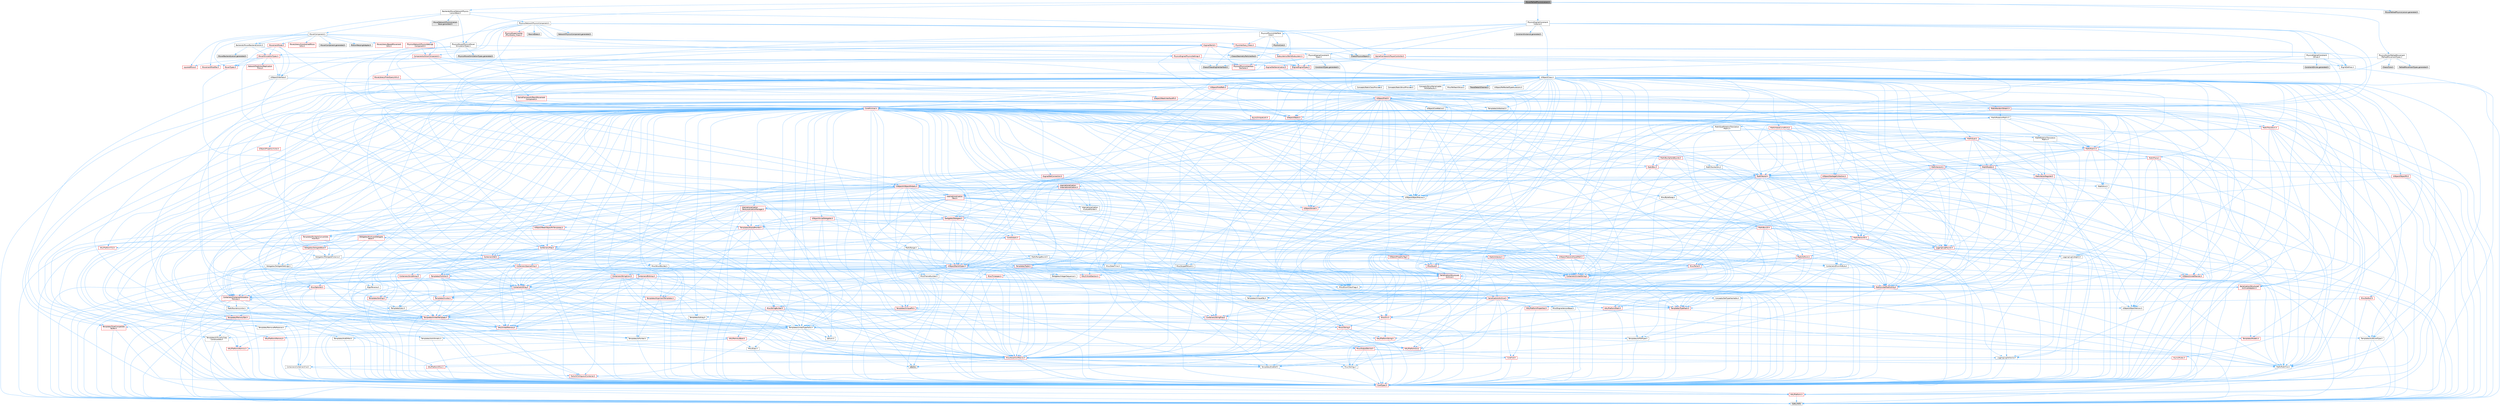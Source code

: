 digraph "MoverPathedPhysicsLiaison.h"
{
 // INTERACTIVE_SVG=YES
 // LATEX_PDF_SIZE
  bgcolor="transparent";
  edge [fontname=Helvetica,fontsize=10,labelfontname=Helvetica,labelfontsize=10];
  node [fontname=Helvetica,fontsize=10,shape=box,height=0.2,width=0.4];
  Node1 [id="Node000001",label="MoverPathedPhysicsLiaison.h",height=0.2,width=0.4,color="gray40", fillcolor="grey60", style="filled", fontcolor="black",tooltip=" "];
  Node1 -> Node2 [id="edge1_Node000001_Node000002",color="steelblue1",style="solid",tooltip=" "];
  Node2 [id="Node000002",label="Backends/MoverNetworkPhysics\lLiaisonBase.h",height=0.2,width=0.4,color="grey40", fillcolor="white", style="filled",URL="$d6/d54/MoverNetworkPhysicsLiaisonBase_8h.html",tooltip=" "];
  Node2 -> Node3 [id="edge2_Node000002_Node000003",color="steelblue1",style="solid",tooltip=" "];
  Node3 [id="Node000003",label="Chaos/GeometryParticlesfwd.h",height=0.2,width=0.4,color="grey60", fillcolor="#E0E0E0", style="filled",tooltip=" "];
  Node2 -> Node4 [id="edge3_Node000002_Node000004",color="steelblue1",style="solid",tooltip=" "];
  Node4 [id="Node000004",label="Backends/MoverBackendLiaison.h",height=0.2,width=0.4,color="grey40", fillcolor="white", style="filled",URL="$dc/dce/MoverBackendLiaison_8h.html",tooltip=" "];
  Node4 -> Node5 [id="edge4_Node000004_Node000005",color="steelblue1",style="solid",tooltip=" "];
  Node5 [id="Node000005",label="UObject/Interface.h",height=0.2,width=0.4,color="grey40", fillcolor="white", style="filled",URL="$d7/d91/Interface_8h.html",tooltip=" "];
  Node5 -> Node6 [id="edge5_Node000005_Node000006",color="steelblue1",style="solid",tooltip=" "];
  Node6 [id="Node000006",label="HAL/Platform.h",height=0.2,width=0.4,color="red", fillcolor="#FFF0F0", style="filled",URL="$d9/dd0/Platform_8h.html",tooltip=" "];
  Node6 -> Node9 [id="edge6_Node000006_Node000009",color="steelblue1",style="solid",tooltip=" "];
  Node9 [id="Node000009",label="type_traits",height=0.2,width=0.4,color="grey60", fillcolor="#E0E0E0", style="filled",tooltip=" "];
  Node5 -> Node16 [id="edge7_Node000005_Node000016",color="steelblue1",style="solid",tooltip=" "];
  Node16 [id="Node000016",label="UObject/Object.h",height=0.2,width=0.4,color="red", fillcolor="#FFF0F0", style="filled",URL="$db/dbf/Object_8h.html",tooltip=" "];
  Node16 -> Node17 [id="edge8_Node000016_Node000017",color="steelblue1",style="solid",tooltip=" "];
  Node17 [id="Node000017",label="UObject/Script.h",height=0.2,width=0.4,color="red", fillcolor="#FFF0F0", style="filled",URL="$de/dc6/Script_8h.html",tooltip=" "];
  Node17 -> Node18 [id="edge9_Node000017_Node000018",color="steelblue1",style="solid",tooltip=" "];
  Node18 [id="Node000018",label="Delegates/Delegate.h",height=0.2,width=0.4,color="red", fillcolor="#FFF0F0", style="filled",URL="$d4/d80/Delegate_8h.html",tooltip=" "];
  Node18 -> Node19 [id="edge10_Node000018_Node000019",color="steelblue1",style="solid",tooltip=" "];
  Node19 [id="Node000019",label="CoreTypes.h",height=0.2,width=0.4,color="red", fillcolor="#FFF0F0", style="filled",URL="$dc/dec/CoreTypes_8h.html",tooltip=" "];
  Node19 -> Node6 [id="edge11_Node000019_Node000006",color="steelblue1",style="solid",tooltip=" "];
  Node18 -> Node23 [id="edge12_Node000018_Node000023",color="steelblue1",style="solid",tooltip=" "];
  Node23 [id="Node000023",label="Misc/AssertionMacros.h",height=0.2,width=0.4,color="red", fillcolor="#FFF0F0", style="filled",URL="$d0/dfa/AssertionMacros_8h.html",tooltip=" "];
  Node23 -> Node19 [id="edge13_Node000023_Node000019",color="steelblue1",style="solid",tooltip=" "];
  Node23 -> Node6 [id="edge14_Node000023_Node000006",color="steelblue1",style="solid",tooltip=" "];
  Node23 -> Node24 [id="edge15_Node000023_Node000024",color="steelblue1",style="solid",tooltip=" "];
  Node24 [id="Node000024",label="HAL/PlatformMisc.h",height=0.2,width=0.4,color="red", fillcolor="#FFF0F0", style="filled",URL="$d0/df5/PlatformMisc_8h.html",tooltip=" "];
  Node24 -> Node19 [id="edge16_Node000024_Node000019",color="steelblue1",style="solid",tooltip=" "];
  Node23 -> Node60 [id="edge17_Node000023_Node000060",color="steelblue1",style="solid",tooltip=" "];
  Node60 [id="Node000060",label="Templates/EnableIf.h",height=0.2,width=0.4,color="grey40", fillcolor="white", style="filled",URL="$d7/d60/EnableIf_8h.html",tooltip=" "];
  Node60 -> Node19 [id="edge18_Node000060_Node000019",color="steelblue1",style="solid",tooltip=" "];
  Node23 -> Node66 [id="edge19_Node000023_Node000066",color="steelblue1",style="solid",tooltip=" "];
  Node66 [id="Node000066",label="Misc/VarArgs.h",height=0.2,width=0.4,color="grey40", fillcolor="white", style="filled",URL="$d5/d6f/VarArgs_8h.html",tooltip=" "];
  Node66 -> Node19 [id="edge20_Node000066_Node000019",color="steelblue1",style="solid",tooltip=" "];
  Node23 -> Node73 [id="edge21_Node000023_Node000073",color="steelblue1",style="solid",tooltip=" "];
  Node73 [id="Node000073",label="atomic",height=0.2,width=0.4,color="grey60", fillcolor="#E0E0E0", style="filled",tooltip=" "];
  Node18 -> Node74 [id="edge22_Node000018_Node000074",color="steelblue1",style="solid",tooltip=" "];
  Node74 [id="Node000074",label="UObject/NameTypes.h",height=0.2,width=0.4,color="red", fillcolor="#FFF0F0", style="filled",URL="$d6/d35/NameTypes_8h.html",tooltip=" "];
  Node74 -> Node19 [id="edge23_Node000074_Node000019",color="steelblue1",style="solid",tooltip=" "];
  Node74 -> Node23 [id="edge24_Node000074_Node000023",color="steelblue1",style="solid",tooltip=" "];
  Node74 -> Node75 [id="edge25_Node000074_Node000075",color="steelblue1",style="solid",tooltip=" "];
  Node75 [id="Node000075",label="HAL/UnrealMemory.h",height=0.2,width=0.4,color="red", fillcolor="#FFF0F0", style="filled",URL="$d9/d96/UnrealMemory_8h.html",tooltip=" "];
  Node75 -> Node19 [id="edge26_Node000075_Node000019",color="steelblue1",style="solid",tooltip=" "];
  Node75 -> Node79 [id="edge27_Node000075_Node000079",color="steelblue1",style="solid",tooltip=" "];
  Node79 [id="Node000079",label="HAL/MemoryBase.h",height=0.2,width=0.4,color="red", fillcolor="#FFF0F0", style="filled",URL="$d6/d9f/MemoryBase_8h.html",tooltip=" "];
  Node79 -> Node19 [id="edge28_Node000079_Node000019",color="steelblue1",style="solid",tooltip=" "];
  Node79 -> Node53 [id="edge29_Node000079_Node000053",color="steelblue1",style="solid",tooltip=" "];
  Node53 [id="Node000053",label="HAL/PlatformAtomics.h",height=0.2,width=0.4,color="red", fillcolor="#FFF0F0", style="filled",URL="$d3/d36/PlatformAtomics_8h.html",tooltip=" "];
  Node53 -> Node19 [id="edge30_Node000053_Node000019",color="steelblue1",style="solid",tooltip=" "];
  Node79 -> Node36 [id="edge31_Node000079_Node000036",color="steelblue1",style="solid",tooltip=" "];
  Node36 [id="Node000036",label="HAL/PlatformCrt.h",height=0.2,width=0.4,color="red", fillcolor="#FFF0F0", style="filled",URL="$d8/d75/PlatformCrt_8h.html",tooltip=" "];
  Node79 -> Node80 [id="edge32_Node000079_Node000080",color="steelblue1",style="solid",tooltip=" "];
  Node80 [id="Node000080",label="Misc/Exec.h",height=0.2,width=0.4,color="grey40", fillcolor="white", style="filled",URL="$de/ddb/Exec_8h.html",tooltip=" "];
  Node80 -> Node19 [id="edge33_Node000080_Node000019",color="steelblue1",style="solid",tooltip=" "];
  Node80 -> Node23 [id="edge34_Node000080_Node000023",color="steelblue1",style="solid",tooltip=" "];
  Node79 -> Node81 [id="edge35_Node000079_Node000081",color="steelblue1",style="solid",tooltip=" "];
  Node81 [id="Node000081",label="Misc/OutputDevice.h",height=0.2,width=0.4,color="red", fillcolor="#FFF0F0", style="filled",URL="$d7/d32/OutputDevice_8h.html",tooltip=" "];
  Node81 -> Node31 [id="edge36_Node000081_Node000031",color="steelblue1",style="solid",tooltip=" "];
  Node31 [id="Node000031",label="CoreFwd.h",height=0.2,width=0.4,color="red", fillcolor="#FFF0F0", style="filled",URL="$d1/d1e/CoreFwd_8h.html",tooltip=" "];
  Node31 -> Node19 [id="edge37_Node000031_Node000019",color="steelblue1",style="solid",tooltip=" "];
  Node31 -> Node32 [id="edge38_Node000031_Node000032",color="steelblue1",style="solid",tooltip=" "];
  Node32 [id="Node000032",label="Containers/ContainersFwd.h",height=0.2,width=0.4,color="grey40", fillcolor="white", style="filled",URL="$d4/d0a/ContainersFwd_8h.html",tooltip=" "];
  Node32 -> Node6 [id="edge39_Node000032_Node000006",color="steelblue1",style="solid",tooltip=" "];
  Node32 -> Node19 [id="edge40_Node000032_Node000019",color="steelblue1",style="solid",tooltip=" "];
  Node32 -> Node29 [id="edge41_Node000032_Node000029",color="steelblue1",style="solid",tooltip=" "];
  Node29 [id="Node000029",label="Traits/IsContiguousContainer.h",height=0.2,width=0.4,color="red", fillcolor="#FFF0F0", style="filled",URL="$d5/d3c/IsContiguousContainer_8h.html",tooltip=" "];
  Node29 -> Node19 [id="edge42_Node000029_Node000019",color="steelblue1",style="solid",tooltip=" "];
  Node31 -> Node33 [id="edge43_Node000031_Node000033",color="steelblue1",style="solid",tooltip=" "];
  Node33 [id="Node000033",label="Math/MathFwd.h",height=0.2,width=0.4,color="grey40", fillcolor="white", style="filled",URL="$d2/d10/MathFwd_8h.html",tooltip=" "];
  Node33 -> Node6 [id="edge44_Node000033_Node000006",color="steelblue1",style="solid",tooltip=" "];
  Node81 -> Node19 [id="edge45_Node000081_Node000019",color="steelblue1",style="solid",tooltip=" "];
  Node81 -> Node82 [id="edge46_Node000081_Node000082",color="steelblue1",style="solid",tooltip=" "];
  Node82 [id="Node000082",label="Logging/LogVerbosity.h",height=0.2,width=0.4,color="grey40", fillcolor="white", style="filled",URL="$d2/d8f/LogVerbosity_8h.html",tooltip=" "];
  Node82 -> Node19 [id="edge47_Node000082_Node000019",color="steelblue1",style="solid",tooltip=" "];
  Node81 -> Node66 [id="edge48_Node000081_Node000066",color="steelblue1",style="solid",tooltip=" "];
  Node75 -> Node92 [id="edge49_Node000075_Node000092",color="steelblue1",style="solid",tooltip=" "];
  Node92 [id="Node000092",label="HAL/PlatformMemory.h",height=0.2,width=0.4,color="red", fillcolor="#FFF0F0", style="filled",URL="$de/d68/PlatformMemory_8h.html",tooltip=" "];
  Node92 -> Node19 [id="edge50_Node000092_Node000019",color="steelblue1",style="solid",tooltip=" "];
  Node75 -> Node95 [id="edge51_Node000075_Node000095",color="steelblue1",style="solid",tooltip=" "];
  Node95 [id="Node000095",label="Templates/IsPointer.h",height=0.2,width=0.4,color="grey40", fillcolor="white", style="filled",URL="$d7/d05/IsPointer_8h.html",tooltip=" "];
  Node95 -> Node19 [id="edge52_Node000095_Node000019",color="steelblue1",style="solid",tooltip=" "];
  Node74 -> Node96 [id="edge53_Node000074_Node000096",color="steelblue1",style="solid",tooltip=" "];
  Node96 [id="Node000096",label="Templates/UnrealTypeTraits.h",height=0.2,width=0.4,color="grey40", fillcolor="white", style="filled",URL="$d2/d2d/UnrealTypeTraits_8h.html",tooltip=" "];
  Node96 -> Node19 [id="edge54_Node000096_Node000019",color="steelblue1",style="solid",tooltip=" "];
  Node96 -> Node95 [id="edge55_Node000096_Node000095",color="steelblue1",style="solid",tooltip=" "];
  Node96 -> Node23 [id="edge56_Node000096_Node000023",color="steelblue1",style="solid",tooltip=" "];
  Node96 -> Node88 [id="edge57_Node000096_Node000088",color="steelblue1",style="solid",tooltip=" "];
  Node88 [id="Node000088",label="Templates/AndOrNot.h",height=0.2,width=0.4,color="grey40", fillcolor="white", style="filled",URL="$db/d0a/AndOrNot_8h.html",tooltip=" "];
  Node88 -> Node19 [id="edge58_Node000088_Node000019",color="steelblue1",style="solid",tooltip=" "];
  Node96 -> Node60 [id="edge59_Node000096_Node000060",color="steelblue1",style="solid",tooltip=" "];
  Node96 -> Node97 [id="edge60_Node000096_Node000097",color="steelblue1",style="solid",tooltip=" "];
  Node97 [id="Node000097",label="Templates/IsArithmetic.h",height=0.2,width=0.4,color="grey40", fillcolor="white", style="filled",URL="$d2/d5d/IsArithmetic_8h.html",tooltip=" "];
  Node97 -> Node19 [id="edge61_Node000097_Node000019",color="steelblue1",style="solid",tooltip=" "];
  Node96 -> Node63 [id="edge62_Node000096_Node000063",color="steelblue1",style="solid",tooltip=" "];
  Node63 [id="Node000063",label="IsEnum.h",height=0.2,width=0.4,color="grey40", fillcolor="white", style="filled",URL="$d4/de5/IsEnum_8h.html",tooltip=" "];
  Node96 -> Node98 [id="edge63_Node000096_Node000098",color="steelblue1",style="solid",tooltip=" "];
  Node98 [id="Node000098",label="Templates/Models.h",height=0.2,width=0.4,color="red", fillcolor="#FFF0F0", style="filled",URL="$d3/d0c/Models_8h.html",tooltip=" "];
  Node96 -> Node99 [id="edge64_Node000096_Node000099",color="steelblue1",style="solid",tooltip=" "];
  Node99 [id="Node000099",label="Templates/IsPODType.h",height=0.2,width=0.4,color="grey40", fillcolor="white", style="filled",URL="$d7/db1/IsPODType_8h.html",tooltip=" "];
  Node99 -> Node19 [id="edge65_Node000099_Node000019",color="steelblue1",style="solid",tooltip=" "];
  Node96 -> Node100 [id="edge66_Node000096_Node000100",color="steelblue1",style="solid",tooltip=" "];
  Node100 [id="Node000100",label="Templates/IsUECoreType.h",height=0.2,width=0.4,color="grey40", fillcolor="white", style="filled",URL="$d1/db8/IsUECoreType_8h.html",tooltip=" "];
  Node100 -> Node19 [id="edge67_Node000100_Node000019",color="steelblue1",style="solid",tooltip=" "];
  Node100 -> Node9 [id="edge68_Node000100_Node000009",color="steelblue1",style="solid",tooltip=" "];
  Node96 -> Node89 [id="edge69_Node000096_Node000089",color="steelblue1",style="solid",tooltip=" "];
  Node89 [id="Node000089",label="Templates/IsTriviallyCopy\lConstructible.h",height=0.2,width=0.4,color="grey40", fillcolor="white", style="filled",URL="$d3/d78/IsTriviallyCopyConstructible_8h.html",tooltip=" "];
  Node89 -> Node19 [id="edge70_Node000089_Node000019",color="steelblue1",style="solid",tooltip=" "];
  Node89 -> Node9 [id="edge71_Node000089_Node000009",color="steelblue1",style="solid",tooltip=" "];
  Node74 -> Node101 [id="edge72_Node000074_Node000101",color="steelblue1",style="solid",tooltip=" "];
  Node101 [id="Node000101",label="Templates/UnrealTemplate.h",height=0.2,width=0.4,color="red", fillcolor="#FFF0F0", style="filled",URL="$d4/d24/UnrealTemplate_8h.html",tooltip=" "];
  Node101 -> Node19 [id="edge73_Node000101_Node000019",color="steelblue1",style="solid",tooltip=" "];
  Node101 -> Node95 [id="edge74_Node000101_Node000095",color="steelblue1",style="solid",tooltip=" "];
  Node101 -> Node75 [id="edge75_Node000101_Node000075",color="steelblue1",style="solid",tooltip=" "];
  Node101 -> Node96 [id="edge76_Node000101_Node000096",color="steelblue1",style="solid",tooltip=" "];
  Node101 -> Node104 [id="edge77_Node000101_Node000104",color="steelblue1",style="solid",tooltip=" "];
  Node104 [id="Node000104",label="Templates/RemoveReference.h",height=0.2,width=0.4,color="grey40", fillcolor="white", style="filled",URL="$da/dbe/RemoveReference_8h.html",tooltip=" "];
  Node104 -> Node19 [id="edge78_Node000104_Node000019",color="steelblue1",style="solid",tooltip=" "];
  Node101 -> Node105 [id="edge79_Node000101_Node000105",color="steelblue1",style="solid",tooltip=" "];
  Node105 [id="Node000105",label="Templates/TypeCompatible\lBytes.h",height=0.2,width=0.4,color="red", fillcolor="#FFF0F0", style="filled",URL="$df/d0a/TypeCompatibleBytes_8h.html",tooltip=" "];
  Node105 -> Node19 [id="edge80_Node000105_Node000019",color="steelblue1",style="solid",tooltip=" "];
  Node105 -> Node9 [id="edge81_Node000105_Node000009",color="steelblue1",style="solid",tooltip=" "];
  Node101 -> Node29 [id="edge82_Node000101_Node000029",color="steelblue1",style="solid",tooltip=" "];
  Node101 -> Node9 [id="edge83_Node000101_Node000009",color="steelblue1",style="solid",tooltip=" "];
  Node74 -> Node107 [id="edge84_Node000074_Node000107",color="steelblue1",style="solid",tooltip=" "];
  Node107 [id="Node000107",label="Containers/UnrealString.h",height=0.2,width=0.4,color="red", fillcolor="#FFF0F0", style="filled",URL="$d5/dba/UnrealString_8h.html",tooltip=" "];
  Node74 -> Node111 [id="edge85_Node000074_Node000111",color="steelblue1",style="solid",tooltip=" "];
  Node111 [id="Node000111",label="HAL/CriticalSection.h",height=0.2,width=0.4,color="red", fillcolor="#FFF0F0", style="filled",URL="$d6/d90/CriticalSection_8h.html",tooltip=" "];
  Node74 -> Node114 [id="edge86_Node000074_Node000114",color="steelblue1",style="solid",tooltip=" "];
  Node114 [id="Node000114",label="Containers/StringConv.h",height=0.2,width=0.4,color="red", fillcolor="#FFF0F0", style="filled",URL="$d3/ddf/StringConv_8h.html",tooltip=" "];
  Node114 -> Node19 [id="edge87_Node000114_Node000019",color="steelblue1",style="solid",tooltip=" "];
  Node114 -> Node23 [id="edge88_Node000114_Node000023",color="steelblue1",style="solid",tooltip=" "];
  Node114 -> Node115 [id="edge89_Node000114_Node000115",color="steelblue1",style="solid",tooltip=" "];
  Node115 [id="Node000115",label="Containers/ContainerAllocation\lPolicies.h",height=0.2,width=0.4,color="red", fillcolor="#FFF0F0", style="filled",URL="$d7/dff/ContainerAllocationPolicies_8h.html",tooltip=" "];
  Node115 -> Node19 [id="edge90_Node000115_Node000019",color="steelblue1",style="solid",tooltip=" "];
  Node115 -> Node115 [id="edge91_Node000115_Node000115",color="steelblue1",style="solid",tooltip=" "];
  Node115 -> Node117 [id="edge92_Node000115_Node000117",color="steelblue1",style="solid",tooltip=" "];
  Node117 [id="Node000117",label="HAL/PlatformMath.h",height=0.2,width=0.4,color="red", fillcolor="#FFF0F0", style="filled",URL="$dc/d53/PlatformMath_8h.html",tooltip=" "];
  Node117 -> Node19 [id="edge93_Node000117_Node000019",color="steelblue1",style="solid",tooltip=" "];
  Node115 -> Node75 [id="edge94_Node000115_Node000075",color="steelblue1",style="solid",tooltip=" "];
  Node115 -> Node46 [id="edge95_Node000115_Node000046",color="steelblue1",style="solid",tooltip=" "];
  Node46 [id="Node000046",label="Math/NumericLimits.h",height=0.2,width=0.4,color="grey40", fillcolor="white", style="filled",URL="$df/d1b/NumericLimits_8h.html",tooltip=" "];
  Node46 -> Node19 [id="edge96_Node000046_Node000019",color="steelblue1",style="solid",tooltip=" "];
  Node115 -> Node23 [id="edge97_Node000115_Node000023",color="steelblue1",style="solid",tooltip=" "];
  Node115 -> Node126 [id="edge98_Node000115_Node000126",color="steelblue1",style="solid",tooltip=" "];
  Node126 [id="Node000126",label="Templates/MemoryOps.h",height=0.2,width=0.4,color="red", fillcolor="#FFF0F0", style="filled",URL="$db/dea/MemoryOps_8h.html",tooltip=" "];
  Node126 -> Node19 [id="edge99_Node000126_Node000019",color="steelblue1",style="solid",tooltip=" "];
  Node126 -> Node75 [id="edge100_Node000126_Node000075",color="steelblue1",style="solid",tooltip=" "];
  Node126 -> Node89 [id="edge101_Node000126_Node000089",color="steelblue1",style="solid",tooltip=" "];
  Node126 -> Node96 [id="edge102_Node000126_Node000096",color="steelblue1",style="solid",tooltip=" "];
  Node126 -> Node9 [id="edge103_Node000126_Node000009",color="steelblue1",style="solid",tooltip=" "];
  Node115 -> Node105 [id="edge104_Node000115_Node000105",color="steelblue1",style="solid",tooltip=" "];
  Node115 -> Node9 [id="edge105_Node000115_Node000009",color="steelblue1",style="solid",tooltip=" "];
  Node114 -> Node127 [id="edge106_Node000114_Node000127",color="steelblue1",style="solid",tooltip=" "];
  Node127 [id="Node000127",label="Containers/Array.h",height=0.2,width=0.4,color="red", fillcolor="#FFF0F0", style="filled",URL="$df/dd0/Array_8h.html",tooltip=" "];
  Node127 -> Node19 [id="edge107_Node000127_Node000019",color="steelblue1",style="solid",tooltip=" "];
  Node127 -> Node23 [id="edge108_Node000127_Node000023",color="steelblue1",style="solid",tooltip=" "];
  Node127 -> Node75 [id="edge109_Node000127_Node000075",color="steelblue1",style="solid",tooltip=" "];
  Node127 -> Node96 [id="edge110_Node000127_Node000096",color="steelblue1",style="solid",tooltip=" "];
  Node127 -> Node101 [id="edge111_Node000127_Node000101",color="steelblue1",style="solid",tooltip=" "];
  Node127 -> Node115 [id="edge112_Node000127_Node000115",color="steelblue1",style="solid",tooltip=" "];
  Node127 -> Node134 [id="edge113_Node000127_Node000134",color="steelblue1",style="solid",tooltip=" "];
  Node134 [id="Node000134",label="Serialization/Archive.h",height=0.2,width=0.4,color="red", fillcolor="#FFF0F0", style="filled",URL="$d7/d3b/Archive_8h.html",tooltip=" "];
  Node134 -> Node31 [id="edge114_Node000134_Node000031",color="steelblue1",style="solid",tooltip=" "];
  Node134 -> Node19 [id="edge115_Node000134_Node000019",color="steelblue1",style="solid",tooltip=" "];
  Node134 -> Node135 [id="edge116_Node000134_Node000135",color="steelblue1",style="solid",tooltip=" "];
  Node135 [id="Node000135",label="HAL/PlatformProperties.h",height=0.2,width=0.4,color="red", fillcolor="#FFF0F0", style="filled",URL="$d9/db0/PlatformProperties_8h.html",tooltip=" "];
  Node135 -> Node19 [id="edge117_Node000135_Node000019",color="steelblue1",style="solid",tooltip=" "];
  Node134 -> Node33 [id="edge118_Node000134_Node000033",color="steelblue1",style="solid",tooltip=" "];
  Node134 -> Node23 [id="edge119_Node000134_Node000023",color="steelblue1",style="solid",tooltip=" "];
  Node134 -> Node139 [id="edge120_Node000134_Node000139",color="steelblue1",style="solid",tooltip=" "];
  Node139 [id="Node000139",label="Misc/EngineVersionBase.h",height=0.2,width=0.4,color="grey40", fillcolor="white", style="filled",URL="$d5/d2b/EngineVersionBase_8h.html",tooltip=" "];
  Node139 -> Node19 [id="edge121_Node000139_Node000019",color="steelblue1",style="solid",tooltip=" "];
  Node134 -> Node66 [id="edge122_Node000134_Node000066",color="steelblue1",style="solid",tooltip=" "];
  Node134 -> Node60 [id="edge123_Node000134_Node000060",color="steelblue1",style="solid",tooltip=" "];
  Node134 -> Node101 [id="edge124_Node000134_Node000101",color="steelblue1",style="solid",tooltip=" "];
  Node134 -> Node143 [id="edge125_Node000134_Node000143",color="steelblue1",style="solid",tooltip=" "];
  Node143 [id="Node000143",label="UObject/ObjectVersion.h",height=0.2,width=0.4,color="grey40", fillcolor="white", style="filled",URL="$da/d63/ObjectVersion_8h.html",tooltip=" "];
  Node143 -> Node19 [id="edge126_Node000143_Node000019",color="steelblue1",style="solid",tooltip=" "];
  Node127 -> Node171 [id="edge127_Node000127_Node000171",color="steelblue1",style="solid",tooltip=" "];
  Node171 [id="Node000171",label="Concepts/GetTypeHashable.h",height=0.2,width=0.4,color="grey40", fillcolor="white", style="filled",URL="$d3/da2/GetTypeHashable_8h.html",tooltip=" "];
  Node171 -> Node19 [id="edge128_Node000171_Node000019",color="steelblue1",style="solid",tooltip=" "];
  Node171 -> Node149 [id="edge129_Node000171_Node000149",color="steelblue1",style="solid",tooltip=" "];
  Node149 [id="Node000149",label="Templates/TypeHash.h",height=0.2,width=0.4,color="red", fillcolor="#FFF0F0", style="filled",URL="$d1/d62/TypeHash_8h.html",tooltip=" "];
  Node149 -> Node19 [id="edge130_Node000149_Node000019",color="steelblue1",style="solid",tooltip=" "];
  Node149 -> Node150 [id="edge131_Node000149_Node000150",color="steelblue1",style="solid",tooltip=" "];
  Node150 [id="Node000150",label="Misc/Crc.h",height=0.2,width=0.4,color="red", fillcolor="#FFF0F0", style="filled",URL="$d4/dd2/Crc_8h.html",tooltip=" "];
  Node150 -> Node19 [id="edge132_Node000150_Node000019",color="steelblue1",style="solid",tooltip=" "];
  Node150 -> Node77 [id="edge133_Node000150_Node000077",color="steelblue1",style="solid",tooltip=" "];
  Node77 [id="Node000077",label="HAL/PlatformString.h",height=0.2,width=0.4,color="red", fillcolor="#FFF0F0", style="filled",URL="$db/db5/PlatformString_8h.html",tooltip=" "];
  Node77 -> Node19 [id="edge134_Node000077_Node000019",color="steelblue1",style="solid",tooltip=" "];
  Node150 -> Node23 [id="edge135_Node000150_Node000023",color="steelblue1",style="solid",tooltip=" "];
  Node150 -> Node151 [id="edge136_Node000150_Node000151",color="steelblue1",style="solid",tooltip=" "];
  Node151 [id="Node000151",label="Misc/CString.h",height=0.2,width=0.4,color="red", fillcolor="#FFF0F0", style="filled",URL="$d2/d49/CString_8h.html",tooltip=" "];
  Node151 -> Node19 [id="edge137_Node000151_Node000019",color="steelblue1",style="solid",tooltip=" "];
  Node151 -> Node36 [id="edge138_Node000151_Node000036",color="steelblue1",style="solid",tooltip=" "];
  Node151 -> Node77 [id="edge139_Node000151_Node000077",color="steelblue1",style="solid",tooltip=" "];
  Node151 -> Node23 [id="edge140_Node000151_Node000023",color="steelblue1",style="solid",tooltip=" "];
  Node151 -> Node66 [id="edge141_Node000151_Node000066",color="steelblue1",style="solid",tooltip=" "];
  Node150 -> Node96 [id="edge142_Node000150_Node000096",color="steelblue1",style="solid",tooltip=" "];
  Node149 -> Node9 [id="edge143_Node000149_Node000009",color="steelblue1",style="solid",tooltip=" "];
  Node127 -> Node160 [id="edge144_Node000127_Node000160",color="steelblue1",style="solid",tooltip=" "];
  Node160 [id="Node000160",label="Templates/Invoke.h",height=0.2,width=0.4,color="red", fillcolor="#FFF0F0", style="filled",URL="$d7/deb/Invoke_8h.html",tooltip=" "];
  Node160 -> Node19 [id="edge145_Node000160_Node000019",color="steelblue1",style="solid",tooltip=" "];
  Node160 -> Node101 [id="edge146_Node000160_Node000101",color="steelblue1",style="solid",tooltip=" "];
  Node160 -> Node9 [id="edge147_Node000160_Node000009",color="steelblue1",style="solid",tooltip=" "];
  Node127 -> Node165 [id="edge148_Node000127_Node000165",color="steelblue1",style="solid",tooltip=" "];
  Node165 [id="Node000165",label="Templates/Less.h",height=0.2,width=0.4,color="grey40", fillcolor="white", style="filled",URL="$de/dc8/Less_8h.html",tooltip=" "];
  Node165 -> Node19 [id="edge149_Node000165_Node000019",color="steelblue1",style="solid",tooltip=" "];
  Node165 -> Node101 [id="edge150_Node000165_Node000101",color="steelblue1",style="solid",tooltip=" "];
  Node127 -> Node173 [id="edge151_Node000127_Node000173",color="steelblue1",style="solid",tooltip=" "];
  Node173 [id="Node000173",label="Templates/Sorting.h",height=0.2,width=0.4,color="red", fillcolor="#FFF0F0", style="filled",URL="$d3/d9e/Sorting_8h.html",tooltip=" "];
  Node173 -> Node19 [id="edge152_Node000173_Node000019",color="steelblue1",style="solid",tooltip=" "];
  Node173 -> Node117 [id="edge153_Node000173_Node000117",color="steelblue1",style="solid",tooltip=" "];
  Node173 -> Node165 [id="edge154_Node000173_Node000165",color="steelblue1",style="solid",tooltip=" "];
  Node127 -> Node177 [id="edge155_Node000127_Node000177",color="steelblue1",style="solid",tooltip=" "];
  Node177 [id="Node000177",label="Templates/AlignmentTemplates.h",height=0.2,width=0.4,color="red", fillcolor="#FFF0F0", style="filled",URL="$dd/d32/AlignmentTemplates_8h.html",tooltip=" "];
  Node177 -> Node19 [id="edge156_Node000177_Node000019",color="steelblue1",style="solid",tooltip=" "];
  Node177 -> Node95 [id="edge157_Node000177_Node000095",color="steelblue1",style="solid",tooltip=" "];
  Node127 -> Node9 [id="edge158_Node000127_Node000009",color="steelblue1",style="solid",tooltip=" "];
  Node114 -> Node151 [id="edge159_Node000114_Node000151",color="steelblue1",style="solid",tooltip=" "];
  Node114 -> Node178 [id="edge160_Node000114_Node000178",color="steelblue1",style="solid",tooltip=" "];
  Node178 [id="Node000178",label="Templates/IsArray.h",height=0.2,width=0.4,color="grey40", fillcolor="white", style="filled",URL="$d8/d8d/IsArray_8h.html",tooltip=" "];
  Node178 -> Node19 [id="edge161_Node000178_Node000019",color="steelblue1",style="solid",tooltip=" "];
  Node114 -> Node101 [id="edge162_Node000114_Node000101",color="steelblue1",style="solid",tooltip=" "];
  Node114 -> Node96 [id="edge163_Node000114_Node000096",color="steelblue1",style="solid",tooltip=" "];
  Node114 -> Node29 [id="edge164_Node000114_Node000029",color="steelblue1",style="solid",tooltip=" "];
  Node114 -> Node9 [id="edge165_Node000114_Node000009",color="steelblue1",style="solid",tooltip=" "];
  Node74 -> Node26 [id="edge166_Node000074_Node000026",color="steelblue1",style="solid",tooltip=" "];
  Node26 [id="Node000026",label="Containers/StringFwd.h",height=0.2,width=0.4,color="red", fillcolor="#FFF0F0", style="filled",URL="$df/d37/StringFwd_8h.html",tooltip=" "];
  Node26 -> Node19 [id="edge167_Node000026_Node000019",color="steelblue1",style="solid",tooltip=" "];
  Node26 -> Node29 [id="edge168_Node000026_Node000029",color="steelblue1",style="solid",tooltip=" "];
  Node74 -> Node179 [id="edge169_Node000074_Node000179",color="steelblue1",style="solid",tooltip=" "];
  Node179 [id="Node000179",label="UObject/UnrealNames.h",height=0.2,width=0.4,color="red", fillcolor="#FFF0F0", style="filled",URL="$d8/db1/UnrealNames_8h.html",tooltip=" "];
  Node179 -> Node19 [id="edge170_Node000179_Node000019",color="steelblue1",style="solid",tooltip=" "];
  Node74 -> Node181 [id="edge171_Node000074_Node000181",color="steelblue1",style="solid",tooltip=" "];
  Node181 [id="Node000181",label="Misc/StringBuilder.h",height=0.2,width=0.4,color="red", fillcolor="#FFF0F0", style="filled",URL="$d4/d52/StringBuilder_8h.html",tooltip=" "];
  Node181 -> Node26 [id="edge172_Node000181_Node000026",color="steelblue1",style="solid",tooltip=" "];
  Node181 -> Node19 [id="edge173_Node000181_Node000019",color="steelblue1",style="solid",tooltip=" "];
  Node181 -> Node77 [id="edge174_Node000181_Node000077",color="steelblue1",style="solid",tooltip=" "];
  Node181 -> Node75 [id="edge175_Node000181_Node000075",color="steelblue1",style="solid",tooltip=" "];
  Node181 -> Node23 [id="edge176_Node000181_Node000023",color="steelblue1",style="solid",tooltip=" "];
  Node181 -> Node151 [id="edge177_Node000181_Node000151",color="steelblue1",style="solid",tooltip=" "];
  Node181 -> Node60 [id="edge178_Node000181_Node000060",color="steelblue1",style="solid",tooltip=" "];
  Node181 -> Node101 [id="edge179_Node000181_Node000101",color="steelblue1",style="solid",tooltip=" "];
  Node181 -> Node96 [id="edge180_Node000181_Node000096",color="steelblue1",style="solid",tooltip=" "];
  Node181 -> Node29 [id="edge181_Node000181_Node000029",color="steelblue1",style="solid",tooltip=" "];
  Node181 -> Node9 [id="edge182_Node000181_Node000009",color="steelblue1",style="solid",tooltip=" "];
  Node18 -> Node187 [id="edge183_Node000018_Node000187",color="steelblue1",style="solid",tooltip=" "];
  Node187 [id="Node000187",label="Templates/SharedPointer.h",height=0.2,width=0.4,color="red", fillcolor="#FFF0F0", style="filled",URL="$d2/d17/SharedPointer_8h.html",tooltip=" "];
  Node187 -> Node19 [id="edge184_Node000187_Node000019",color="steelblue1",style="solid",tooltip=" "];
  Node187 -> Node188 [id="edge185_Node000187_Node000188",color="steelblue1",style="solid",tooltip=" "];
  Node188 [id="Node000188",label="Templates/PointerIsConvertible\lFromTo.h",height=0.2,width=0.4,color="red", fillcolor="#FFF0F0", style="filled",URL="$d6/d65/PointerIsConvertibleFromTo_8h.html",tooltip=" "];
  Node188 -> Node19 [id="edge186_Node000188_Node000019",color="steelblue1",style="solid",tooltip=" "];
  Node188 -> Node9 [id="edge187_Node000188_Node000009",color="steelblue1",style="solid",tooltip=" "];
  Node187 -> Node23 [id="edge188_Node000187_Node000023",color="steelblue1",style="solid",tooltip=" "];
  Node187 -> Node75 [id="edge189_Node000187_Node000075",color="steelblue1",style="solid",tooltip=" "];
  Node187 -> Node127 [id="edge190_Node000187_Node000127",color="steelblue1",style="solid",tooltip=" "];
  Node187 -> Node189 [id="edge191_Node000187_Node000189",color="steelblue1",style="solid",tooltip=" "];
  Node189 [id="Node000189",label="Containers/Map.h",height=0.2,width=0.4,color="red", fillcolor="#FFF0F0", style="filled",URL="$df/d79/Map_8h.html",tooltip=" "];
  Node189 -> Node19 [id="edge192_Node000189_Node000019",color="steelblue1",style="solid",tooltip=" "];
  Node189 -> Node190 [id="edge193_Node000189_Node000190",color="steelblue1",style="solid",tooltip=" "];
  Node190 [id="Node000190",label="Algo/Reverse.h",height=0.2,width=0.4,color="grey40", fillcolor="white", style="filled",URL="$d5/d93/Reverse_8h.html",tooltip=" "];
  Node190 -> Node19 [id="edge194_Node000190_Node000019",color="steelblue1",style="solid",tooltip=" "];
  Node190 -> Node101 [id="edge195_Node000190_Node000101",color="steelblue1",style="solid",tooltip=" "];
  Node189 -> Node191 [id="edge196_Node000189_Node000191",color="steelblue1",style="solid",tooltip=" "];
  Node191 [id="Node000191",label="Containers/Set.h",height=0.2,width=0.4,color="red", fillcolor="#FFF0F0", style="filled",URL="$d4/d45/Set_8h.html",tooltip=" "];
  Node191 -> Node115 [id="edge197_Node000191_Node000115",color="steelblue1",style="solid",tooltip=" "];
  Node191 -> Node193 [id="edge198_Node000191_Node000193",color="steelblue1",style="solid",tooltip=" "];
  Node193 [id="Node000193",label="Containers/SparseArray.h",height=0.2,width=0.4,color="red", fillcolor="#FFF0F0", style="filled",URL="$d5/dbf/SparseArray_8h.html",tooltip=" "];
  Node193 -> Node19 [id="edge199_Node000193_Node000019",color="steelblue1",style="solid",tooltip=" "];
  Node193 -> Node23 [id="edge200_Node000193_Node000023",color="steelblue1",style="solid",tooltip=" "];
  Node193 -> Node75 [id="edge201_Node000193_Node000075",color="steelblue1",style="solid",tooltip=" "];
  Node193 -> Node96 [id="edge202_Node000193_Node000096",color="steelblue1",style="solid",tooltip=" "];
  Node193 -> Node101 [id="edge203_Node000193_Node000101",color="steelblue1",style="solid",tooltip=" "];
  Node193 -> Node115 [id="edge204_Node000193_Node000115",color="steelblue1",style="solid",tooltip=" "];
  Node193 -> Node165 [id="edge205_Node000193_Node000165",color="steelblue1",style="solid",tooltip=" "];
  Node193 -> Node127 [id="edge206_Node000193_Node000127",color="steelblue1",style="solid",tooltip=" "];
  Node193 -> Node176 [id="edge207_Node000193_Node000176",color="steelblue1",style="solid",tooltip=" "];
  Node176 [id="Node000176",label="Math/UnrealMathUtility.h",height=0.2,width=0.4,color="red", fillcolor="#FFF0F0", style="filled",URL="$db/db8/UnrealMathUtility_8h.html",tooltip=" "];
  Node176 -> Node19 [id="edge208_Node000176_Node000019",color="steelblue1",style="solid",tooltip=" "];
  Node176 -> Node23 [id="edge209_Node000176_Node000023",color="steelblue1",style="solid",tooltip=" "];
  Node176 -> Node117 [id="edge210_Node000176_Node000117",color="steelblue1",style="solid",tooltip=" "];
  Node176 -> Node33 [id="edge211_Node000176_Node000033",color="steelblue1",style="solid",tooltip=" "];
  Node193 -> Node194 [id="edge212_Node000193_Node000194",color="steelblue1",style="solid",tooltip=" "];
  Node194 [id="Node000194",label="Containers/ScriptArray.h",height=0.2,width=0.4,color="red", fillcolor="#FFF0F0", style="filled",URL="$dc/daf/ScriptArray_8h.html",tooltip=" "];
  Node194 -> Node19 [id="edge213_Node000194_Node000019",color="steelblue1",style="solid",tooltip=" "];
  Node194 -> Node23 [id="edge214_Node000194_Node000023",color="steelblue1",style="solid",tooltip=" "];
  Node194 -> Node75 [id="edge215_Node000194_Node000075",color="steelblue1",style="solid",tooltip=" "];
  Node194 -> Node115 [id="edge216_Node000194_Node000115",color="steelblue1",style="solid",tooltip=" "];
  Node194 -> Node127 [id="edge217_Node000194_Node000127",color="steelblue1",style="solid",tooltip=" "];
  Node193 -> Node195 [id="edge218_Node000193_Node000195",color="steelblue1",style="solid",tooltip=" "];
  Node195 [id="Node000195",label="Containers/BitArray.h",height=0.2,width=0.4,color="red", fillcolor="#FFF0F0", style="filled",URL="$d1/de4/BitArray_8h.html",tooltip=" "];
  Node195 -> Node115 [id="edge219_Node000195_Node000115",color="steelblue1",style="solid",tooltip=" "];
  Node195 -> Node19 [id="edge220_Node000195_Node000019",color="steelblue1",style="solid",tooltip=" "];
  Node195 -> Node53 [id="edge221_Node000195_Node000053",color="steelblue1",style="solid",tooltip=" "];
  Node195 -> Node75 [id="edge222_Node000195_Node000075",color="steelblue1",style="solid",tooltip=" "];
  Node195 -> Node176 [id="edge223_Node000195_Node000176",color="steelblue1",style="solid",tooltip=" "];
  Node195 -> Node23 [id="edge224_Node000195_Node000023",color="steelblue1",style="solid",tooltip=" "];
  Node195 -> Node48 [id="edge225_Node000195_Node000048",color="steelblue1",style="solid",tooltip=" "];
  Node48 [id="Node000048",label="Misc/EnumClassFlags.h",height=0.2,width=0.4,color="grey40", fillcolor="white", style="filled",URL="$d8/de7/EnumClassFlags_8h.html",tooltip=" "];
  Node195 -> Node134 [id="edge226_Node000195_Node000134",color="steelblue1",style="solid",tooltip=" "];
  Node195 -> Node60 [id="edge227_Node000195_Node000060",color="steelblue1",style="solid",tooltip=" "];
  Node195 -> Node160 [id="edge228_Node000195_Node000160",color="steelblue1",style="solid",tooltip=" "];
  Node195 -> Node101 [id="edge229_Node000195_Node000101",color="steelblue1",style="solid",tooltip=" "];
  Node195 -> Node96 [id="edge230_Node000195_Node000096",color="steelblue1",style="solid",tooltip=" "];
  Node193 -> Node196 [id="edge231_Node000193_Node000196",color="steelblue1",style="solid",tooltip=" "];
  Node196 [id="Node000196",label="Serialization/Structured\lArchive.h",height=0.2,width=0.4,color="red", fillcolor="#FFF0F0", style="filled",URL="$d9/d1e/StructuredArchive_8h.html",tooltip=" "];
  Node196 -> Node127 [id="edge232_Node000196_Node000127",color="steelblue1",style="solid",tooltip=" "];
  Node196 -> Node115 [id="edge233_Node000196_Node000115",color="steelblue1",style="solid",tooltip=" "];
  Node196 -> Node19 [id="edge234_Node000196_Node000019",color="steelblue1",style="solid",tooltip=" "];
  Node196 -> Node134 [id="edge235_Node000196_Node000134",color="steelblue1",style="solid",tooltip=" "];
  Node196 -> Node200 [id="edge236_Node000196_Node000200",color="steelblue1",style="solid",tooltip=" "];
  Node200 [id="Node000200",label="Serialization/Structured\lArchiveAdapters.h",height=0.2,width=0.4,color="red", fillcolor="#FFF0F0", style="filled",URL="$d3/de1/StructuredArchiveAdapters_8h.html",tooltip=" "];
  Node200 -> Node19 [id="edge237_Node000200_Node000019",color="steelblue1",style="solid",tooltip=" "];
  Node200 -> Node98 [id="edge238_Node000200_Node000098",color="steelblue1",style="solid",tooltip=" "];
  Node200 -> Node207 [id="edge239_Node000200_Node000207",color="steelblue1",style="solid",tooltip=" "];
  Node207 [id="Node000207",label="Templates/UniqueObj.h",height=0.2,width=0.4,color="grey40", fillcolor="white", style="filled",URL="$da/d95/UniqueObj_8h.html",tooltip=" "];
  Node207 -> Node19 [id="edge240_Node000207_Node000019",color="steelblue1",style="solid",tooltip=" "];
  Node207 -> Node208 [id="edge241_Node000207_Node000208",color="steelblue1",style="solid",tooltip=" "];
  Node208 [id="Node000208",label="Templates/UniquePtr.h",height=0.2,width=0.4,color="red", fillcolor="#FFF0F0", style="filled",URL="$de/d1a/UniquePtr_8h.html",tooltip=" "];
  Node208 -> Node19 [id="edge242_Node000208_Node000019",color="steelblue1",style="solid",tooltip=" "];
  Node208 -> Node101 [id="edge243_Node000208_Node000101",color="steelblue1",style="solid",tooltip=" "];
  Node208 -> Node178 [id="edge244_Node000208_Node000178",color="steelblue1",style="solid",tooltip=" "];
  Node208 -> Node9 [id="edge245_Node000208_Node000009",color="steelblue1",style="solid",tooltip=" "];
  Node196 -> Node207 [id="edge246_Node000196_Node000207",color="steelblue1",style="solid",tooltip=" "];
  Node193 -> Node107 [id="edge247_Node000193_Node000107",color="steelblue1",style="solid",tooltip=" "];
  Node191 -> Node32 [id="edge248_Node000191_Node000032",color="steelblue1",style="solid",tooltip=" "];
  Node191 -> Node176 [id="edge249_Node000191_Node000176",color="steelblue1",style="solid",tooltip=" "];
  Node191 -> Node23 [id="edge250_Node000191_Node000023",color="steelblue1",style="solid",tooltip=" "];
  Node191 -> Node211 [id="edge251_Node000191_Node000211",color="steelblue1",style="solid",tooltip=" "];
  Node211 [id="Node000211",label="Misc/StructBuilder.h",height=0.2,width=0.4,color="grey40", fillcolor="white", style="filled",URL="$d9/db3/StructBuilder_8h.html",tooltip=" "];
  Node211 -> Node19 [id="edge252_Node000211_Node000019",color="steelblue1",style="solid",tooltip=" "];
  Node211 -> Node176 [id="edge253_Node000211_Node000176",color="steelblue1",style="solid",tooltip=" "];
  Node211 -> Node177 [id="edge254_Node000211_Node000177",color="steelblue1",style="solid",tooltip=" "];
  Node191 -> Node196 [id="edge255_Node000191_Node000196",color="steelblue1",style="solid",tooltip=" "];
  Node191 -> Node212 [id="edge256_Node000191_Node000212",color="steelblue1",style="solid",tooltip=" "];
  Node212 [id="Node000212",label="Templates/Function.h",height=0.2,width=0.4,color="red", fillcolor="#FFF0F0", style="filled",URL="$df/df5/Function_8h.html",tooltip=" "];
  Node212 -> Node19 [id="edge257_Node000212_Node000019",color="steelblue1",style="solid",tooltip=" "];
  Node212 -> Node23 [id="edge258_Node000212_Node000023",color="steelblue1",style="solid",tooltip=" "];
  Node212 -> Node75 [id="edge259_Node000212_Node000075",color="steelblue1",style="solid",tooltip=" "];
  Node212 -> Node96 [id="edge260_Node000212_Node000096",color="steelblue1",style="solid",tooltip=" "];
  Node212 -> Node160 [id="edge261_Node000212_Node000160",color="steelblue1",style="solid",tooltip=" "];
  Node212 -> Node101 [id="edge262_Node000212_Node000101",color="steelblue1",style="solid",tooltip=" "];
  Node212 -> Node176 [id="edge263_Node000212_Node000176",color="steelblue1",style="solid",tooltip=" "];
  Node212 -> Node9 [id="edge264_Node000212_Node000009",color="steelblue1",style="solid",tooltip=" "];
  Node191 -> Node173 [id="edge265_Node000191_Node000173",color="steelblue1",style="solid",tooltip=" "];
  Node191 -> Node149 [id="edge266_Node000191_Node000149",color="steelblue1",style="solid",tooltip=" "];
  Node191 -> Node101 [id="edge267_Node000191_Node000101",color="steelblue1",style="solid",tooltip=" "];
  Node191 -> Node9 [id="edge268_Node000191_Node000009",color="steelblue1",style="solid",tooltip=" "];
  Node189 -> Node107 [id="edge269_Node000189_Node000107",color="steelblue1",style="solid",tooltip=" "];
  Node189 -> Node23 [id="edge270_Node000189_Node000023",color="steelblue1",style="solid",tooltip=" "];
  Node189 -> Node211 [id="edge271_Node000189_Node000211",color="steelblue1",style="solid",tooltip=" "];
  Node189 -> Node212 [id="edge272_Node000189_Node000212",color="steelblue1",style="solid",tooltip=" "];
  Node189 -> Node173 [id="edge273_Node000189_Node000173",color="steelblue1",style="solid",tooltip=" "];
  Node189 -> Node215 [id="edge274_Node000189_Node000215",color="steelblue1",style="solid",tooltip=" "];
  Node215 [id="Node000215",label="Templates/Tuple.h",height=0.2,width=0.4,color="red", fillcolor="#FFF0F0", style="filled",URL="$d2/d4f/Tuple_8h.html",tooltip=" "];
  Node215 -> Node19 [id="edge275_Node000215_Node000019",color="steelblue1",style="solid",tooltip=" "];
  Node215 -> Node101 [id="edge276_Node000215_Node000101",color="steelblue1",style="solid",tooltip=" "];
  Node215 -> Node216 [id="edge277_Node000215_Node000216",color="steelblue1",style="solid",tooltip=" "];
  Node216 [id="Node000216",label="Delegates/IntegerSequence.h",height=0.2,width=0.4,color="grey40", fillcolor="white", style="filled",URL="$d2/dcc/IntegerSequence_8h.html",tooltip=" "];
  Node216 -> Node19 [id="edge278_Node000216_Node000019",color="steelblue1",style="solid",tooltip=" "];
  Node215 -> Node160 [id="edge279_Node000215_Node000160",color="steelblue1",style="solid",tooltip=" "];
  Node215 -> Node196 [id="edge280_Node000215_Node000196",color="steelblue1",style="solid",tooltip=" "];
  Node215 -> Node149 [id="edge281_Node000215_Node000149",color="steelblue1",style="solid",tooltip=" "];
  Node215 -> Node9 [id="edge282_Node000215_Node000009",color="steelblue1",style="solid",tooltip=" "];
  Node189 -> Node101 [id="edge283_Node000189_Node000101",color="steelblue1",style="solid",tooltip=" "];
  Node189 -> Node96 [id="edge284_Node000189_Node000096",color="steelblue1",style="solid",tooltip=" "];
  Node189 -> Node9 [id="edge285_Node000189_Node000009",color="steelblue1",style="solid",tooltip=" "];
  Node187 -> Node218 [id="edge286_Node000187_Node000218",color="steelblue1",style="solid",tooltip=" "];
  Node218 [id="Node000218",label="CoreGlobals.h",height=0.2,width=0.4,color="red", fillcolor="#FFF0F0", style="filled",URL="$d5/d8c/CoreGlobals_8h.html",tooltip=" "];
  Node218 -> Node107 [id="edge287_Node000218_Node000107",color="steelblue1",style="solid",tooltip=" "];
  Node218 -> Node19 [id="edge288_Node000218_Node000019",color="steelblue1",style="solid",tooltip=" "];
  Node218 -> Node219 [id="edge289_Node000218_Node000219",color="steelblue1",style="solid",tooltip=" "];
  Node219 [id="Node000219",label="HAL/PlatformTLS.h",height=0.2,width=0.4,color="red", fillcolor="#FFF0F0", style="filled",URL="$d0/def/PlatformTLS_8h.html",tooltip=" "];
  Node219 -> Node19 [id="edge290_Node000219_Node000019",color="steelblue1",style="solid",tooltip=" "];
  Node218 -> Node222 [id="edge291_Node000218_Node000222",color="steelblue1",style="solid",tooltip=" "];
  Node222 [id="Node000222",label="Logging/LogMacros.h",height=0.2,width=0.4,color="red", fillcolor="#FFF0F0", style="filled",URL="$d0/d16/LogMacros_8h.html",tooltip=" "];
  Node222 -> Node107 [id="edge292_Node000222_Node000107",color="steelblue1",style="solid",tooltip=" "];
  Node222 -> Node19 [id="edge293_Node000222_Node000019",color="steelblue1",style="solid",tooltip=" "];
  Node222 -> Node223 [id="edge294_Node000222_Node000223",color="steelblue1",style="solid",tooltip=" "];
  Node223 [id="Node000223",label="Logging/LogCategory.h",height=0.2,width=0.4,color="grey40", fillcolor="white", style="filled",URL="$d9/d36/LogCategory_8h.html",tooltip=" "];
  Node223 -> Node19 [id="edge295_Node000223_Node000019",color="steelblue1",style="solid",tooltip=" "];
  Node223 -> Node82 [id="edge296_Node000223_Node000082",color="steelblue1",style="solid",tooltip=" "];
  Node223 -> Node74 [id="edge297_Node000223_Node000074",color="steelblue1",style="solid",tooltip=" "];
  Node222 -> Node82 [id="edge298_Node000222_Node000082",color="steelblue1",style="solid",tooltip=" "];
  Node222 -> Node23 [id="edge299_Node000222_Node000023",color="steelblue1",style="solid",tooltip=" "];
  Node222 -> Node66 [id="edge300_Node000222_Node000066",color="steelblue1",style="solid",tooltip=" "];
  Node222 -> Node60 [id="edge301_Node000222_Node000060",color="steelblue1",style="solid",tooltip=" "];
  Node222 -> Node9 [id="edge302_Node000222_Node000009",color="steelblue1",style="solid",tooltip=" "];
  Node218 -> Node48 [id="edge303_Node000218_Node000048",color="steelblue1",style="solid",tooltip=" "];
  Node218 -> Node81 [id="edge304_Node000218_Node000081",color="steelblue1",style="solid",tooltip=" "];
  Node218 -> Node74 [id="edge305_Node000218_Node000074",color="steelblue1",style="solid",tooltip=" "];
  Node218 -> Node73 [id="edge306_Node000218_Node000073",color="steelblue1",style="solid",tooltip=" "];
  Node18 -> Node230 [id="edge307_Node000018_Node000230",color="steelblue1",style="solid",tooltip=" "];
  Node230 [id="Node000230",label="UObject/WeakObjectPtrTemplates.h",height=0.2,width=0.4,color="red", fillcolor="#FFF0F0", style="filled",URL="$d8/d3b/WeakObjectPtrTemplates_8h.html",tooltip=" "];
  Node230 -> Node19 [id="edge308_Node000230_Node000019",color="steelblue1",style="solid",tooltip=" "];
  Node230 -> Node189 [id="edge309_Node000230_Node000189",color="steelblue1",style="solid",tooltip=" "];
  Node230 -> Node9 [id="edge310_Node000230_Node000009",color="steelblue1",style="solid",tooltip=" "];
  Node18 -> Node233 [id="edge311_Node000018_Node000233",color="steelblue1",style="solid",tooltip=" "];
  Node233 [id="Node000233",label="Delegates/MulticastDelegate\lBase.h",height=0.2,width=0.4,color="red", fillcolor="#FFF0F0", style="filled",URL="$db/d16/MulticastDelegateBase_8h.html",tooltip=" "];
  Node233 -> Node19 [id="edge312_Node000233_Node000019",color="steelblue1",style="solid",tooltip=" "];
  Node233 -> Node115 [id="edge313_Node000233_Node000115",color="steelblue1",style="solid",tooltip=" "];
  Node233 -> Node127 [id="edge314_Node000233_Node000127",color="steelblue1",style="solid",tooltip=" "];
  Node233 -> Node176 [id="edge315_Node000233_Node000176",color="steelblue1",style="solid",tooltip=" "];
  Node233 -> Node234 [id="edge316_Node000233_Node000234",color="steelblue1",style="solid",tooltip=" "];
  Node234 [id="Node000234",label="Delegates/IDelegateInstance.h",height=0.2,width=0.4,color="grey40", fillcolor="white", style="filled",URL="$d2/d10/IDelegateInstance_8h.html",tooltip=" "];
  Node234 -> Node19 [id="edge317_Node000234_Node000019",color="steelblue1",style="solid",tooltip=" "];
  Node234 -> Node149 [id="edge318_Node000234_Node000149",color="steelblue1",style="solid",tooltip=" "];
  Node234 -> Node74 [id="edge319_Node000234_Node000074",color="steelblue1",style="solid",tooltip=" "];
  Node234 -> Node235 [id="edge320_Node000234_Node000235",color="steelblue1",style="solid",tooltip=" "];
  Node235 [id="Node000235",label="Delegates/DelegateSettings.h",height=0.2,width=0.4,color="grey40", fillcolor="white", style="filled",URL="$d0/d97/DelegateSettings_8h.html",tooltip=" "];
  Node235 -> Node19 [id="edge321_Node000235_Node000019",color="steelblue1",style="solid",tooltip=" "];
  Node233 -> Node236 [id="edge322_Node000233_Node000236",color="steelblue1",style="solid",tooltip=" "];
  Node236 [id="Node000236",label="Delegates/DelegateBase.h",height=0.2,width=0.4,color="red", fillcolor="#FFF0F0", style="filled",URL="$da/d67/DelegateBase_8h.html",tooltip=" "];
  Node236 -> Node19 [id="edge323_Node000236_Node000019",color="steelblue1",style="solid",tooltip=" "];
  Node236 -> Node115 [id="edge324_Node000236_Node000115",color="steelblue1",style="solid",tooltip=" "];
  Node236 -> Node176 [id="edge325_Node000236_Node000176",color="steelblue1",style="solid",tooltip=" "];
  Node236 -> Node74 [id="edge326_Node000236_Node000074",color="steelblue1",style="solid",tooltip=" "];
  Node236 -> Node235 [id="edge327_Node000236_Node000235",color="steelblue1",style="solid",tooltip=" "];
  Node236 -> Node234 [id="edge328_Node000236_Node000234",color="steelblue1",style="solid",tooltip=" "];
  Node18 -> Node216 [id="edge329_Node000018_Node000216",color="steelblue1",style="solid",tooltip=" "];
  Node17 -> Node48 [id="edge330_Node000017_Node000048",color="steelblue1",style="solid",tooltip=" "];
  Node16 -> Node280 [id="edge331_Node000016_Node000280",color="steelblue1",style="solid",tooltip=" "];
  Node280 [id="Node000280",label="UObject/ObjectMacros.h",height=0.2,width=0.4,color="grey40", fillcolor="white", style="filled",URL="$d8/d8d/ObjectMacros_8h.html",tooltip=" "];
  Node280 -> Node48 [id="edge332_Node000280_Node000048",color="steelblue1",style="solid",tooltip=" "];
  Node280 -> Node17 [id="edge333_Node000280_Node000017",color="steelblue1",style="solid",tooltip=" "];
  Node5 -> Node280 [id="edge334_Node000005_Node000280",color="steelblue1",style="solid",tooltip=" "];
  Node5 -> Node287 [id="edge335_Node000005_Node000287",color="steelblue1",style="solid",tooltip=" "];
  Node287 [id="Node000287",label="UObject/UObjectGlobals.h",height=0.2,width=0.4,color="red", fillcolor="#FFF0F0", style="filled",URL="$d0/da9/UObjectGlobals_8h.html",tooltip=" "];
  Node287 -> Node127 [id="edge336_Node000287_Node000127",color="steelblue1",style="solid",tooltip=" "];
  Node287 -> Node115 [id="edge337_Node000287_Node000115",color="steelblue1",style="solid",tooltip=" "];
  Node287 -> Node32 [id="edge338_Node000287_Node000032",color="steelblue1",style="solid",tooltip=" "];
  Node287 -> Node189 [id="edge339_Node000287_Node000189",color="steelblue1",style="solid",tooltip=" "];
  Node287 -> Node191 [id="edge340_Node000287_Node000191",color="steelblue1",style="solid",tooltip=" "];
  Node287 -> Node193 [id="edge341_Node000287_Node000193",color="steelblue1",style="solid",tooltip=" "];
  Node287 -> Node26 [id="edge342_Node000287_Node000026",color="steelblue1",style="solid",tooltip=" "];
  Node287 -> Node107 [id="edge343_Node000287_Node000107",color="steelblue1",style="solid",tooltip=" "];
  Node287 -> Node218 [id="edge344_Node000287_Node000218",color="steelblue1",style="solid",tooltip=" "];
  Node287 -> Node19 [id="edge345_Node000287_Node000019",color="steelblue1",style="solid",tooltip=" "];
  Node287 -> Node18 [id="edge346_Node000287_Node000018",color="steelblue1",style="solid",tooltip=" "];
  Node287 -> Node288 [id="edge347_Node000287_Node000288",color="steelblue1",style="solid",tooltip=" "];
  Node288 [id="Node000288",label="Internationalization\l/Text.h",height=0.2,width=0.4,color="red", fillcolor="#FFF0F0", style="filled",URL="$d6/d35/Text_8h.html",tooltip=" "];
  Node288 -> Node19 [id="edge348_Node000288_Node000019",color="steelblue1",style="solid",tooltip=" "];
  Node288 -> Node53 [id="edge349_Node000288_Node000053",color="steelblue1",style="solid",tooltip=" "];
  Node288 -> Node23 [id="edge350_Node000288_Node000023",color="steelblue1",style="solid",tooltip=" "];
  Node288 -> Node48 [id="edge351_Node000288_Node000048",color="steelblue1",style="solid",tooltip=" "];
  Node288 -> Node96 [id="edge352_Node000288_Node000096",color="steelblue1",style="solid",tooltip=" "];
  Node288 -> Node127 [id="edge353_Node000288_Node000127",color="steelblue1",style="solid",tooltip=" "];
  Node288 -> Node107 [id="edge354_Node000288_Node000107",color="steelblue1",style="solid",tooltip=" "];
  Node288 -> Node148 [id="edge355_Node000288_Node000148",color="steelblue1",style="solid",tooltip=" "];
  Node148 [id="Node000148",label="Containers/EnumAsByte.h",height=0.2,width=0.4,color="grey40", fillcolor="white", style="filled",URL="$d6/d9a/EnumAsByte_8h.html",tooltip=" "];
  Node148 -> Node19 [id="edge356_Node000148_Node000019",color="steelblue1",style="solid",tooltip=" "];
  Node148 -> Node99 [id="edge357_Node000148_Node000099",color="steelblue1",style="solid",tooltip=" "];
  Node148 -> Node149 [id="edge358_Node000148_Node000149",color="steelblue1",style="solid",tooltip=" "];
  Node288 -> Node187 [id="edge359_Node000288_Node000187",color="steelblue1",style="solid",tooltip=" "];
  Node288 -> Node292 [id="edge360_Node000288_Node000292",color="steelblue1",style="solid",tooltip=" "];
  Node292 [id="Node000292",label="Internationalization\l/CulturePointer.h",height=0.2,width=0.4,color="grey40", fillcolor="white", style="filled",URL="$d6/dbe/CulturePointer_8h.html",tooltip=" "];
  Node292 -> Node19 [id="edge361_Node000292_Node000019",color="steelblue1",style="solid",tooltip=" "];
  Node292 -> Node187 [id="edge362_Node000292_Node000187",color="steelblue1",style="solid",tooltip=" "];
  Node288 -> Node294 [id="edge363_Node000288_Node000294",color="steelblue1",style="solid",tooltip=" "];
  Node294 [id="Node000294",label="Internationalization\l/TextLocalizationManager.h",height=0.2,width=0.4,color="red", fillcolor="#FFF0F0", style="filled",URL="$d5/d2e/TextLocalizationManager_8h.html",tooltip=" "];
  Node294 -> Node127 [id="edge364_Node000294_Node000127",color="steelblue1",style="solid",tooltip=" "];
  Node294 -> Node115 [id="edge365_Node000294_Node000115",color="steelblue1",style="solid",tooltip=" "];
  Node294 -> Node189 [id="edge366_Node000294_Node000189",color="steelblue1",style="solid",tooltip=" "];
  Node294 -> Node191 [id="edge367_Node000294_Node000191",color="steelblue1",style="solid",tooltip=" "];
  Node294 -> Node107 [id="edge368_Node000294_Node000107",color="steelblue1",style="solid",tooltip=" "];
  Node294 -> Node19 [id="edge369_Node000294_Node000019",color="steelblue1",style="solid",tooltip=" "];
  Node294 -> Node18 [id="edge370_Node000294_Node000018",color="steelblue1",style="solid",tooltip=" "];
  Node294 -> Node111 [id="edge371_Node000294_Node000111",color="steelblue1",style="solid",tooltip=" "];
  Node294 -> Node150 [id="edge372_Node000294_Node000150",color="steelblue1",style="solid",tooltip=" "];
  Node294 -> Node48 [id="edge373_Node000294_Node000048",color="steelblue1",style="solid",tooltip=" "];
  Node294 -> Node212 [id="edge374_Node000294_Node000212",color="steelblue1",style="solid",tooltip=" "];
  Node294 -> Node187 [id="edge375_Node000294_Node000187",color="steelblue1",style="solid",tooltip=" "];
  Node294 -> Node73 [id="edge376_Node000294_Node000073",color="steelblue1",style="solid",tooltip=" "];
  Node288 -> Node204 [id="edge377_Node000288_Node000204",color="steelblue1",style="solid",tooltip=" "];
  Node204 [id="Node000204",label="Misc/Optional.h",height=0.2,width=0.4,color="red", fillcolor="#FFF0F0", style="filled",URL="$d2/dae/Optional_8h.html",tooltip=" "];
  Node204 -> Node19 [id="edge378_Node000204_Node000019",color="steelblue1",style="solid",tooltip=" "];
  Node204 -> Node23 [id="edge379_Node000204_Node000023",color="steelblue1",style="solid",tooltip=" "];
  Node204 -> Node126 [id="edge380_Node000204_Node000126",color="steelblue1",style="solid",tooltip=" "];
  Node204 -> Node101 [id="edge381_Node000204_Node000101",color="steelblue1",style="solid",tooltip=" "];
  Node204 -> Node134 [id="edge382_Node000204_Node000134",color="steelblue1",style="solid",tooltip=" "];
  Node288 -> Node208 [id="edge383_Node000288_Node000208",color="steelblue1",style="solid",tooltip=" "];
  Node288 -> Node9 [id="edge384_Node000288_Node000009",color="steelblue1",style="solid",tooltip=" "];
  Node287 -> Node222 [id="edge385_Node000287_Node000222",color="steelblue1",style="solid",tooltip=" "];
  Node287 -> Node82 [id="edge386_Node000287_Node000082",color="steelblue1",style="solid",tooltip=" "];
  Node287 -> Node23 [id="edge387_Node000287_Node000023",color="steelblue1",style="solid",tooltip=" "];
  Node287 -> Node48 [id="edge388_Node000287_Node000048",color="steelblue1",style="solid",tooltip=" "];
  Node287 -> Node212 [id="edge389_Node000287_Node000212",color="steelblue1",style="solid",tooltip=" "];
  Node287 -> Node188 [id="edge390_Node000287_Node000188",color="steelblue1",style="solid",tooltip=" "];
  Node287 -> Node208 [id="edge391_Node000287_Node000208",color="steelblue1",style="solid",tooltip=" "];
  Node287 -> Node101 [id="edge392_Node000287_Node000101",color="steelblue1",style="solid",tooltip=" "];
  Node287 -> Node74 [id="edge393_Node000287_Node000074",color="steelblue1",style="solid",tooltip=" "];
  Node287 -> Node280 [id="edge394_Node000287_Node000280",color="steelblue1",style="solid",tooltip=" "];
  Node287 -> Node17 [id="edge395_Node000287_Node000017",color="steelblue1",style="solid",tooltip=" "];
  Node287 -> Node315 [id="edge396_Node000287_Node000315",color="steelblue1",style="solid",tooltip=" "];
  Node315 [id="Node000315",label="UObject/TopLevelAssetPath.h",height=0.2,width=0.4,color="red", fillcolor="#FFF0F0", style="filled",URL="$de/dc9/TopLevelAssetPath_8h.html",tooltip=" "];
  Node315 -> Node26 [id="edge397_Node000315_Node000026",color="steelblue1",style="solid",tooltip=" "];
  Node315 -> Node107 [id="edge398_Node000315_Node000107",color="steelblue1",style="solid",tooltip=" "];
  Node315 -> Node19 [id="edge399_Node000315_Node000019",color="steelblue1",style="solid",tooltip=" "];
  Node315 -> Node134 [id="edge400_Node000315_Node000134",color="steelblue1",style="solid",tooltip=" "];
  Node315 -> Node196 [id="edge401_Node000315_Node000196",color="steelblue1",style="solid",tooltip=" "];
  Node315 -> Node149 [id="edge402_Node000315_Node000149",color="steelblue1",style="solid",tooltip=" "];
  Node315 -> Node74 [id="edge403_Node000315_Node000074",color="steelblue1",style="solid",tooltip=" "];
  Node315 -> Node9 [id="edge404_Node000315_Node000009",color="steelblue1",style="solid",tooltip=" "];
  Node287 -> Node179 [id="edge405_Node000287_Node000179",color="steelblue1",style="solid",tooltip=" "];
  Node4 -> Node322 [id="edge406_Node000004_Node000322",color="steelblue1",style="solid",tooltip=" "];
  Node322 [id="Node000322",label="MoverSimulationTypes.h",height=0.2,width=0.4,color="red", fillcolor="#FFF0F0", style="filled",URL="$db/d92/MoverSimulationTypes_8h.html",tooltip=" "];
  Node322 -> Node181 [id="edge407_Node000322_Node000181",color="steelblue1",style="solid",tooltip=" "];
  Node322 -> Node323 [id="edge408_Node000322_Node000323",color="steelblue1",style="solid",tooltip=" "];
  Node323 [id="Node000323",label="NetworkPredictionReplication\lProxy.h",height=0.2,width=0.4,color="red", fillcolor="#FFF0F0", style="filled",URL="$d4/d39/NetworkPredictionReplicationProxy_8h.html",tooltip=" "];
  Node322 -> Node326 [id="edge409_Node000322_Node000326",color="steelblue1",style="solid",tooltip=" "];
  Node326 [id="Node000326",label="Engine/NetSerialization.h",height=0.2,width=0.4,color="red", fillcolor="#FFF0F0", style="filled",URL="$d6/dc9/NetSerialization_8h.html",tooltip=" "];
  Node326 -> Node280 [id="edge410_Node000326_Node000280",color="steelblue1",style="solid",tooltip=" "];
  Node326 -> Node327 [id="edge411_Node000326_Node000327",color="steelblue1",style="solid",tooltip=" "];
  Node327 [id="Node000327",label="UObject/Class.h",height=0.2,width=0.4,color="grey40", fillcolor="white", style="filled",URL="$d4/d05/Class_8h.html",tooltip=" "];
  Node327 -> Node171 [id="edge412_Node000327_Node000171",color="steelblue1",style="solid",tooltip=" "];
  Node327 -> Node146 [id="edge413_Node000327_Node000146",color="steelblue1",style="solid",tooltip=" "];
  Node146 [id="Node000146",label="Concepts/StaticClassProvider.h",height=0.2,width=0.4,color="grey40", fillcolor="white", style="filled",URL="$dd/d83/StaticClassProvider_8h.html",tooltip=" "];
  Node327 -> Node147 [id="edge414_Node000327_Node000147",color="steelblue1",style="solid",tooltip=" "];
  Node147 [id="Node000147",label="Concepts/StaticStructProvider.h",height=0.2,width=0.4,color="grey40", fillcolor="white", style="filled",URL="$d5/d77/StaticStructProvider_8h.html",tooltip=" "];
  Node327 -> Node328 [id="edge415_Node000327_Node000328",color="steelblue1",style="solid",tooltip=" "];
  Node328 [id="Node000328",label="Concepts/StructSerializable\lWithDefaults.h",height=0.2,width=0.4,color="grey40", fillcolor="white", style="filled",URL="$d5/ddc/StructSerializableWithDefaults_8h.html",tooltip=" "];
  Node327 -> Node127 [id="edge416_Node000327_Node000127",color="steelblue1",style="solid",tooltip=" "];
  Node327 -> Node148 [id="edge417_Node000327_Node000148",color="steelblue1",style="solid",tooltip=" "];
  Node327 -> Node189 [id="edge418_Node000327_Node000189",color="steelblue1",style="solid",tooltip=" "];
  Node327 -> Node191 [id="edge419_Node000327_Node000191",color="steelblue1",style="solid",tooltip=" "];
  Node327 -> Node26 [id="edge420_Node000327_Node000026",color="steelblue1",style="solid",tooltip=" "];
  Node327 -> Node107 [id="edge421_Node000327_Node000107",color="steelblue1",style="solid",tooltip=" "];
  Node327 -> Node19 [id="edge422_Node000327_Node000019",color="steelblue1",style="solid",tooltip=" "];
  Node327 -> Node329 [id="edge423_Node000327_Node000329",color="steelblue1",style="solid",tooltip=" "];
  Node329 [id="Node000329",label="Async/Mutex.h",height=0.2,width=0.4,color="red", fillcolor="#FFF0F0", style="filled",URL="$de/db1/Mutex_8h.html",tooltip=" "];
  Node329 -> Node19 [id="edge424_Node000329_Node000019",color="steelblue1",style="solid",tooltip=" "];
  Node329 -> Node73 [id="edge425_Node000329_Node000073",color="steelblue1",style="solid",tooltip=" "];
  Node327 -> Node331 [id="edge426_Node000327_Node000331",color="steelblue1",style="solid",tooltip=" "];
  Node331 [id="Node000331",label="Async/UniqueLock.h",height=0.2,width=0.4,color="red", fillcolor="#FFF0F0", style="filled",URL="$da/dc6/UniqueLock_8h.html",tooltip=" "];
  Node331 -> Node23 [id="edge427_Node000331_Node000023",color="steelblue1",style="solid",tooltip=" "];
  Node327 -> Node111 [id="edge428_Node000327_Node000111",color="steelblue1",style="solid",tooltip=" "];
  Node327 -> Node36 [id="edge429_Node000327_Node000036",color="steelblue1",style="solid",tooltip=" "];
  Node327 -> Node75 [id="edge430_Node000327_Node000075",color="steelblue1",style="solid",tooltip=" "];
  Node327 -> Node288 [id="edge431_Node000327_Node000288",color="steelblue1",style="solid",tooltip=" "];
  Node327 -> Node223 [id="edge432_Node000327_Node000223",color="steelblue1",style="solid",tooltip=" "];
  Node327 -> Node222 [id="edge433_Node000327_Node000222",color="steelblue1",style="solid",tooltip=" "];
  Node327 -> Node82 [id="edge434_Node000327_Node000082",color="steelblue1",style="solid",tooltip=" "];
  Node327 -> Node332 [id="edge435_Node000327_Node000332",color="steelblue1",style="solid",tooltip=" "];
  Node332 [id="Node000332",label="Math/Box2D.h",height=0.2,width=0.4,color="red", fillcolor="#FFF0F0", style="filled",URL="$d3/d1c/Box2D_8h.html",tooltip=" "];
  Node332 -> Node127 [id="edge436_Node000332_Node000127",color="steelblue1",style="solid",tooltip=" "];
  Node332 -> Node107 [id="edge437_Node000332_Node000107",color="steelblue1",style="solid",tooltip=" "];
  Node332 -> Node19 [id="edge438_Node000332_Node000019",color="steelblue1",style="solid",tooltip=" "];
  Node332 -> Node33 [id="edge439_Node000332_Node000033",color="steelblue1",style="solid",tooltip=" "];
  Node332 -> Node176 [id="edge440_Node000332_Node000176",color="steelblue1",style="solid",tooltip=" "];
  Node332 -> Node333 [id="edge441_Node000332_Node000333",color="steelblue1",style="solid",tooltip=" "];
  Node333 [id="Node000333",label="Math/Vector2D.h",height=0.2,width=0.4,color="red", fillcolor="#FFF0F0", style="filled",URL="$d3/db0/Vector2D_8h.html",tooltip=" "];
  Node333 -> Node19 [id="edge442_Node000333_Node000019",color="steelblue1",style="solid",tooltip=" "];
  Node333 -> Node33 [id="edge443_Node000333_Node000033",color="steelblue1",style="solid",tooltip=" "];
  Node333 -> Node23 [id="edge444_Node000333_Node000023",color="steelblue1",style="solid",tooltip=" "];
  Node333 -> Node150 [id="edge445_Node000333_Node000150",color="steelblue1",style="solid",tooltip=" "];
  Node333 -> Node176 [id="edge446_Node000333_Node000176",color="steelblue1",style="solid",tooltip=" "];
  Node333 -> Node107 [id="edge447_Node000333_Node000107",color="steelblue1",style="solid",tooltip=" "];
  Node333 -> Node268 [id="edge448_Node000333_Node000268",color="steelblue1",style="solid",tooltip=" "];
  Node268 [id="Node000268",label="Misc/Parse.h",height=0.2,width=0.4,color="red", fillcolor="#FFF0F0", style="filled",URL="$dc/d71/Parse_8h.html",tooltip=" "];
  Node268 -> Node26 [id="edge449_Node000268_Node000026",color="steelblue1",style="solid",tooltip=" "];
  Node268 -> Node107 [id="edge450_Node000268_Node000107",color="steelblue1",style="solid",tooltip=" "];
  Node268 -> Node19 [id="edge451_Node000268_Node000019",color="steelblue1",style="solid",tooltip=" "];
  Node268 -> Node36 [id="edge452_Node000268_Node000036",color="steelblue1",style="solid",tooltip=" "];
  Node268 -> Node48 [id="edge453_Node000268_Node000048",color="steelblue1",style="solid",tooltip=" "];
  Node268 -> Node212 [id="edge454_Node000268_Node000212",color="steelblue1",style="solid",tooltip=" "];
  Node333 -> Node277 [id="edge455_Node000333_Node000277",color="steelblue1",style="solid",tooltip=" "];
  Node277 [id="Node000277",label="Math/IntPoint.h",height=0.2,width=0.4,color="red", fillcolor="#FFF0F0", style="filled",URL="$d3/df7/IntPoint_8h.html",tooltip=" "];
  Node277 -> Node19 [id="edge456_Node000277_Node000019",color="steelblue1",style="solid",tooltip=" "];
  Node277 -> Node23 [id="edge457_Node000277_Node000023",color="steelblue1",style="solid",tooltip=" "];
  Node277 -> Node268 [id="edge458_Node000277_Node000268",color="steelblue1",style="solid",tooltip=" "];
  Node277 -> Node33 [id="edge459_Node000277_Node000033",color="steelblue1",style="solid",tooltip=" "];
  Node277 -> Node176 [id="edge460_Node000277_Node000176",color="steelblue1",style="solid",tooltip=" "];
  Node277 -> Node107 [id="edge461_Node000277_Node000107",color="steelblue1",style="solid",tooltip=" "];
  Node277 -> Node196 [id="edge462_Node000277_Node000196",color="steelblue1",style="solid",tooltip=" "];
  Node277 -> Node149 [id="edge463_Node000277_Node000149",color="steelblue1",style="solid",tooltip=" "];
  Node333 -> Node222 [id="edge464_Node000333_Node000222",color="steelblue1",style="solid",tooltip=" "];
  Node333 -> Node9 [id="edge465_Node000333_Node000009",color="steelblue1",style="solid",tooltip=" "];
  Node332 -> Node23 [id="edge466_Node000332_Node000023",color="steelblue1",style="solid",tooltip=" "];
  Node332 -> Node134 [id="edge467_Node000332_Node000134",color="steelblue1",style="solid",tooltip=" "];
  Node332 -> Node100 [id="edge468_Node000332_Node000100",color="steelblue1",style="solid",tooltip=" "];
  Node332 -> Node96 [id="edge469_Node000332_Node000096",color="steelblue1",style="solid",tooltip=" "];
  Node332 -> Node74 [id="edge470_Node000332_Node000074",color="steelblue1",style="solid",tooltip=" "];
  Node332 -> Node179 [id="edge471_Node000332_Node000179",color="steelblue1",style="solid",tooltip=" "];
  Node327 -> Node337 [id="edge472_Node000327_Node000337",color="steelblue1",style="solid",tooltip=" "];
  Node337 [id="Node000337",label="Math/InterpCurvePoint.h",height=0.2,width=0.4,color="red", fillcolor="#FFF0F0", style="filled",URL="$d7/db8/InterpCurvePoint_8h.html",tooltip=" "];
  Node337 -> Node19 [id="edge473_Node000337_Node000019",color="steelblue1",style="solid",tooltip=" "];
  Node337 -> Node75 [id="edge474_Node000337_Node000075",color="steelblue1",style="solid",tooltip=" "];
  Node337 -> Node176 [id="edge475_Node000337_Node000176",color="steelblue1",style="solid",tooltip=" "];
  Node337 -> Node333 [id="edge476_Node000337_Node000333",color="steelblue1",style="solid",tooltip=" "];
  Node337 -> Node148 [id="edge477_Node000337_Node000148",color="steelblue1",style="solid",tooltip=" "];
  Node337 -> Node338 [id="edge478_Node000337_Node000338",color="steelblue1",style="solid",tooltip=" "];
  Node338 [id="Node000338",label="Math/Vector.h",height=0.2,width=0.4,color="red", fillcolor="#FFF0F0", style="filled",URL="$d6/dbe/Vector_8h.html",tooltip=" "];
  Node338 -> Node19 [id="edge479_Node000338_Node000019",color="steelblue1",style="solid",tooltip=" "];
  Node338 -> Node23 [id="edge480_Node000338_Node000023",color="steelblue1",style="solid",tooltip=" "];
  Node338 -> Node33 [id="edge481_Node000338_Node000033",color="steelblue1",style="solid",tooltip=" "];
  Node338 -> Node46 [id="edge482_Node000338_Node000046",color="steelblue1",style="solid",tooltip=" "];
  Node338 -> Node150 [id="edge483_Node000338_Node000150",color="steelblue1",style="solid",tooltip=" "];
  Node338 -> Node176 [id="edge484_Node000338_Node000176",color="steelblue1",style="solid",tooltip=" "];
  Node338 -> Node107 [id="edge485_Node000338_Node000107",color="steelblue1",style="solid",tooltip=" "];
  Node338 -> Node268 [id="edge486_Node000338_Node000268",color="steelblue1",style="solid",tooltip=" "];
  Node338 -> Node277 [id="edge487_Node000338_Node000277",color="steelblue1",style="solid",tooltip=" "];
  Node338 -> Node222 [id="edge488_Node000338_Node000222",color="steelblue1",style="solid",tooltip=" "];
  Node338 -> Node333 [id="edge489_Node000338_Node000333",color="steelblue1",style="solid",tooltip=" "];
  Node338 -> Node340 [id="edge490_Node000338_Node000340",color="steelblue1",style="solid",tooltip=" "];
  Node340 [id="Node000340",label="Misc/ByteSwap.h",height=0.2,width=0.4,color="grey40", fillcolor="white", style="filled",URL="$dc/dd7/ByteSwap_8h.html",tooltip=" "];
  Node340 -> Node19 [id="edge491_Node000340_Node000019",color="steelblue1",style="solid",tooltip=" "];
  Node340 -> Node36 [id="edge492_Node000340_Node000036",color="steelblue1",style="solid",tooltip=" "];
  Node338 -> Node288 [id="edge493_Node000338_Node000288",color="steelblue1",style="solid",tooltip=" "];
  Node338 -> Node341 [id="edge494_Node000338_Node000341",color="steelblue1",style="solid",tooltip=" "];
  Node341 [id="Node000341",label="Internationalization\l/Internationalization.h",height=0.2,width=0.4,color="red", fillcolor="#FFF0F0", style="filled",URL="$da/de4/Internationalization_8h.html",tooltip=" "];
  Node341 -> Node127 [id="edge495_Node000341_Node000127",color="steelblue1",style="solid",tooltip=" "];
  Node341 -> Node107 [id="edge496_Node000341_Node000107",color="steelblue1",style="solid",tooltip=" "];
  Node341 -> Node19 [id="edge497_Node000341_Node000019",color="steelblue1",style="solid",tooltip=" "];
  Node341 -> Node18 [id="edge498_Node000341_Node000018",color="steelblue1",style="solid",tooltip=" "];
  Node341 -> Node292 [id="edge499_Node000341_Node000292",color="steelblue1",style="solid",tooltip=" "];
  Node341 -> Node288 [id="edge500_Node000341_Node000288",color="steelblue1",style="solid",tooltip=" "];
  Node341 -> Node187 [id="edge501_Node000341_Node000187",color="steelblue1",style="solid",tooltip=" "];
  Node341 -> Node215 [id="edge502_Node000341_Node000215",color="steelblue1",style="solid",tooltip=" "];
  Node341 -> Node207 [id="edge503_Node000341_Node000207",color="steelblue1",style="solid",tooltip=" "];
  Node341 -> Node74 [id="edge504_Node000341_Node000074",color="steelblue1",style="solid",tooltip=" "];
  Node338 -> Node342 [id="edge505_Node000338_Node000342",color="steelblue1",style="solid",tooltip=" "];
  Node342 [id="Node000342",label="Math/IntVector.h",height=0.2,width=0.4,color="red", fillcolor="#FFF0F0", style="filled",URL="$d7/d44/IntVector_8h.html",tooltip=" "];
  Node342 -> Node19 [id="edge506_Node000342_Node000019",color="steelblue1",style="solid",tooltip=" "];
  Node342 -> Node150 [id="edge507_Node000342_Node000150",color="steelblue1",style="solid",tooltip=" "];
  Node342 -> Node268 [id="edge508_Node000342_Node000268",color="steelblue1",style="solid",tooltip=" "];
  Node342 -> Node33 [id="edge509_Node000342_Node000033",color="steelblue1",style="solid",tooltip=" "];
  Node342 -> Node176 [id="edge510_Node000342_Node000176",color="steelblue1",style="solid",tooltip=" "];
  Node342 -> Node107 [id="edge511_Node000342_Node000107",color="steelblue1",style="solid",tooltip=" "];
  Node342 -> Node196 [id="edge512_Node000342_Node000196",color="steelblue1",style="solid",tooltip=" "];
  Node338 -> Node343 [id="edge513_Node000338_Node000343",color="steelblue1",style="solid",tooltip=" "];
  Node343 [id="Node000343",label="Math/Axis.h",height=0.2,width=0.4,color="grey40", fillcolor="white", style="filled",URL="$dd/dbb/Axis_8h.html",tooltip=" "];
  Node343 -> Node19 [id="edge514_Node000343_Node000019",color="steelblue1",style="solid",tooltip=" "];
  Node338 -> Node143 [id="edge515_Node000338_Node000143",color="steelblue1",style="solid",tooltip=" "];
  Node338 -> Node9 [id="edge516_Node000338_Node000009",color="steelblue1",style="solid",tooltip=" "];
  Node337 -> Node344 [id="edge517_Node000337_Node000344",color="steelblue1",style="solid",tooltip=" "];
  Node344 [id="Node000344",label="Math/Quat.h",height=0.2,width=0.4,color="red", fillcolor="#FFF0F0", style="filled",URL="$d9/de9/Quat_8h.html",tooltip=" "];
  Node344 -> Node19 [id="edge518_Node000344_Node000019",color="steelblue1",style="solid",tooltip=" "];
  Node344 -> Node23 [id="edge519_Node000344_Node000023",color="steelblue1",style="solid",tooltip=" "];
  Node344 -> Node176 [id="edge520_Node000344_Node000176",color="steelblue1",style="solid",tooltip=" "];
  Node344 -> Node107 [id="edge521_Node000344_Node000107",color="steelblue1",style="solid",tooltip=" "];
  Node344 -> Node222 [id="edge522_Node000344_Node000222",color="steelblue1",style="solid",tooltip=" "];
  Node344 -> Node33 [id="edge523_Node000344_Node000033",color="steelblue1",style="solid",tooltip=" "];
  Node344 -> Node338 [id="edge524_Node000344_Node000338",color="steelblue1",style="solid",tooltip=" "];
  Node344 -> Node345 [id="edge525_Node000344_Node000345",color="steelblue1",style="solid",tooltip=" "];
  Node345 [id="Node000345",label="Math/VectorRegister.h",height=0.2,width=0.4,color="red", fillcolor="#FFF0F0", style="filled",URL="$da/d8b/VectorRegister_8h.html",tooltip=" "];
  Node345 -> Node19 [id="edge526_Node000345_Node000019",color="steelblue1",style="solid",tooltip=" "];
  Node345 -> Node176 [id="edge527_Node000345_Node000176",color="steelblue1",style="solid",tooltip=" "];
  Node344 -> Node350 [id="edge528_Node000344_Node000350",color="steelblue1",style="solid",tooltip=" "];
  Node350 [id="Node000350",label="Math/Rotator.h",height=0.2,width=0.4,color="red", fillcolor="#FFF0F0", style="filled",URL="$d8/d3a/Rotator_8h.html",tooltip=" "];
  Node350 -> Node19 [id="edge529_Node000350_Node000019",color="steelblue1",style="solid",tooltip=" "];
  Node350 -> Node33 [id="edge530_Node000350_Node000033",color="steelblue1",style="solid",tooltip=" "];
  Node350 -> Node176 [id="edge531_Node000350_Node000176",color="steelblue1",style="solid",tooltip=" "];
  Node350 -> Node107 [id="edge532_Node000350_Node000107",color="steelblue1",style="solid",tooltip=" "];
  Node350 -> Node268 [id="edge533_Node000350_Node000268",color="steelblue1",style="solid",tooltip=" "];
  Node350 -> Node222 [id="edge534_Node000350_Node000222",color="steelblue1",style="solid",tooltip=" "];
  Node350 -> Node338 [id="edge535_Node000350_Node000338",color="steelblue1",style="solid",tooltip=" "];
  Node350 -> Node345 [id="edge536_Node000350_Node000345",color="steelblue1",style="solid",tooltip=" "];
  Node350 -> Node143 [id="edge537_Node000350_Node000143",color="steelblue1",style="solid",tooltip=" "];
  Node344 -> Node351 [id="edge538_Node000344_Node000351",color="steelblue1",style="solid",tooltip=" "];
  Node351 [id="Node000351",label="Math/Matrix.h",height=0.2,width=0.4,color="red", fillcolor="#FFF0F0", style="filled",URL="$d3/db1/Matrix_8h.html",tooltip=" "];
  Node351 -> Node19 [id="edge539_Node000351_Node000019",color="steelblue1",style="solid",tooltip=" "];
  Node351 -> Node75 [id="edge540_Node000351_Node000075",color="steelblue1",style="solid",tooltip=" "];
  Node351 -> Node176 [id="edge541_Node000351_Node000176",color="steelblue1",style="solid",tooltip=" "];
  Node351 -> Node107 [id="edge542_Node000351_Node000107",color="steelblue1",style="solid",tooltip=" "];
  Node351 -> Node33 [id="edge543_Node000351_Node000033",color="steelblue1",style="solid",tooltip=" "];
  Node351 -> Node338 [id="edge544_Node000351_Node000338",color="steelblue1",style="solid",tooltip=" "];
  Node351 -> Node352 [id="edge545_Node000351_Node000352",color="steelblue1",style="solid",tooltip=" "];
  Node352 [id="Node000352",label="Math/Vector4.h",height=0.2,width=0.4,color="red", fillcolor="#FFF0F0", style="filled",URL="$d7/d36/Vector4_8h.html",tooltip=" "];
  Node352 -> Node19 [id="edge546_Node000352_Node000019",color="steelblue1",style="solid",tooltip=" "];
  Node352 -> Node150 [id="edge547_Node000352_Node000150",color="steelblue1",style="solid",tooltip=" "];
  Node352 -> Node33 [id="edge548_Node000352_Node000033",color="steelblue1",style="solid",tooltip=" "];
  Node352 -> Node176 [id="edge549_Node000352_Node000176",color="steelblue1",style="solid",tooltip=" "];
  Node352 -> Node107 [id="edge550_Node000352_Node000107",color="steelblue1",style="solid",tooltip=" "];
  Node352 -> Node268 [id="edge551_Node000352_Node000268",color="steelblue1",style="solid",tooltip=" "];
  Node352 -> Node222 [id="edge552_Node000352_Node000222",color="steelblue1",style="solid",tooltip=" "];
  Node352 -> Node333 [id="edge553_Node000352_Node000333",color="steelblue1",style="solid",tooltip=" "];
  Node352 -> Node338 [id="edge554_Node000352_Node000338",color="steelblue1",style="solid",tooltip=" "];
  Node352 -> Node9 [id="edge555_Node000352_Node000009",color="steelblue1",style="solid",tooltip=" "];
  Node351 -> Node353 [id="edge556_Node000351_Node000353",color="steelblue1",style="solid",tooltip=" "];
  Node353 [id="Node000353",label="Math/Plane.h",height=0.2,width=0.4,color="red", fillcolor="#FFF0F0", style="filled",URL="$d8/d2f/Plane_8h.html",tooltip=" "];
  Node353 -> Node19 [id="edge557_Node000353_Node000019",color="steelblue1",style="solid",tooltip=" "];
  Node353 -> Node33 [id="edge558_Node000353_Node000033",color="steelblue1",style="solid",tooltip=" "];
  Node353 -> Node176 [id="edge559_Node000353_Node000176",color="steelblue1",style="solid",tooltip=" "];
  Node353 -> Node338 [id="edge560_Node000353_Node000338",color="steelblue1",style="solid",tooltip=" "];
  Node353 -> Node352 [id="edge561_Node000353_Node000352",color="steelblue1",style="solid",tooltip=" "];
  Node353 -> Node143 [id="edge562_Node000353_Node000143",color="steelblue1",style="solid",tooltip=" "];
  Node351 -> Node350 [id="edge563_Node000351_Node000350",color="steelblue1",style="solid",tooltip=" "];
  Node351 -> Node343 [id="edge564_Node000351_Node000343",color="steelblue1",style="solid",tooltip=" "];
  Node351 -> Node143 [id="edge565_Node000351_Node000143",color="steelblue1",style="solid",tooltip=" "];
  Node351 -> Node9 [id="edge566_Node000351_Node000009",color="steelblue1",style="solid",tooltip=" "];
  Node344 -> Node143 [id="edge567_Node000344_Node000143",color="steelblue1",style="solid",tooltip=" "];
  Node337 -> Node355 [id="edge568_Node000337_Node000355",color="steelblue1",style="solid",tooltip=" "];
  Node355 [id="Node000355",label="Math/TwoVectors.h",height=0.2,width=0.4,color="grey40", fillcolor="white", style="filled",URL="$d4/db4/TwoVectors_8h.html",tooltip=" "];
  Node355 -> Node19 [id="edge569_Node000355_Node000019",color="steelblue1",style="solid",tooltip=" "];
  Node355 -> Node23 [id="edge570_Node000355_Node000023",color="steelblue1",style="solid",tooltip=" "];
  Node355 -> Node176 [id="edge571_Node000355_Node000176",color="steelblue1",style="solid",tooltip=" "];
  Node355 -> Node107 [id="edge572_Node000355_Node000107",color="steelblue1",style="solid",tooltip=" "];
  Node355 -> Node338 [id="edge573_Node000355_Node000338",color="steelblue1",style="solid",tooltip=" "];
  Node327 -> Node33 [id="edge574_Node000327_Node000033",color="steelblue1",style="solid",tooltip=" "];
  Node327 -> Node351 [id="edge575_Node000327_Node000351",color="steelblue1",style="solid",tooltip=" "];
  Node327 -> Node353 [id="edge576_Node000327_Node000353",color="steelblue1",style="solid",tooltip=" "];
  Node327 -> Node344 [id="edge577_Node000327_Node000344",color="steelblue1",style="solid",tooltip=" "];
  Node327 -> Node356 [id="edge578_Node000327_Node000356",color="steelblue1",style="solid",tooltip=" "];
  Node356 [id="Node000356",label="Math/RandomStream.h",height=0.2,width=0.4,color="red", fillcolor="#FFF0F0", style="filled",URL="$d0/de4/RandomStream_8h.html",tooltip=" "];
  Node356 -> Node19 [id="edge579_Node000356_Node000019",color="steelblue1",style="solid",tooltip=" "];
  Node356 -> Node357 [id="edge580_Node000356_Node000357",color="steelblue1",style="solid",tooltip=" "];
  Node357 [id="Node000357",label="Math/Box.h",height=0.2,width=0.4,color="red", fillcolor="#FFF0F0", style="filled",URL="$de/d0f/Box_8h.html",tooltip=" "];
  Node357 -> Node19 [id="edge581_Node000357_Node000019",color="steelblue1",style="solid",tooltip=" "];
  Node357 -> Node23 [id="edge582_Node000357_Node000023",color="steelblue1",style="solid",tooltip=" "];
  Node357 -> Node33 [id="edge583_Node000357_Node000033",color="steelblue1",style="solid",tooltip=" "];
  Node357 -> Node176 [id="edge584_Node000357_Node000176",color="steelblue1",style="solid",tooltip=" "];
  Node357 -> Node107 [id="edge585_Node000357_Node000107",color="steelblue1",style="solid",tooltip=" "];
  Node357 -> Node338 [id="edge586_Node000357_Node000338",color="steelblue1",style="solid",tooltip=" "];
  Node356 -> Node176 [id="edge587_Node000356_Node000176",color="steelblue1",style="solid",tooltip=" "];
  Node356 -> Node338 [id="edge588_Node000356_Node000338",color="steelblue1",style="solid",tooltip=" "];
  Node356 -> Node351 [id="edge589_Node000356_Node000351",color="steelblue1",style="solid",tooltip=" "];
  Node356 -> Node363 [id="edge590_Node000356_Node000363",color="steelblue1",style="solid",tooltip=" "];
  Node363 [id="Node000363",label="Math/RotationMatrix.h",height=0.2,width=0.4,color="grey40", fillcolor="white", style="filled",URL="$d9/d6a/RotationMatrix_8h.html",tooltip=" "];
  Node363 -> Node19 [id="edge591_Node000363_Node000019",color="steelblue1",style="solid",tooltip=" "];
  Node363 -> Node338 [id="edge592_Node000363_Node000338",color="steelblue1",style="solid",tooltip=" "];
  Node363 -> Node350 [id="edge593_Node000363_Node000350",color="steelblue1",style="solid",tooltip=" "];
  Node363 -> Node351 [id="edge594_Node000363_Node000351",color="steelblue1",style="solid",tooltip=" "];
  Node363 -> Node364 [id="edge595_Node000363_Node000364",color="steelblue1",style="solid",tooltip=" "];
  Node364 [id="Node000364",label="Math/RotationTranslation\lMatrix.h",height=0.2,width=0.4,color="grey40", fillcolor="white", style="filled",URL="$d6/d6f/RotationTranslationMatrix_8h.html",tooltip=" "];
  Node364 -> Node19 [id="edge596_Node000364_Node000019",color="steelblue1",style="solid",tooltip=" "];
  Node364 -> Node176 [id="edge597_Node000364_Node000176",color="steelblue1",style="solid",tooltip=" "];
  Node364 -> Node345 [id="edge598_Node000364_Node000345",color="steelblue1",style="solid",tooltip=" "];
  Node364 -> Node351 [id="edge599_Node000364_Node000351",color="steelblue1",style="solid",tooltip=" "];
  Node363 -> Node365 [id="edge600_Node000363_Node000365",color="steelblue1",style="solid",tooltip=" "];
  Node365 [id="Node000365",label="Math/QuatRotationTranslation\lMatrix.h",height=0.2,width=0.4,color="grey40", fillcolor="white", style="filled",URL="$df/d18/QuatRotationTranslationMatrix_8h.html",tooltip=" "];
  Node365 -> Node19 [id="edge601_Node000365_Node000019",color="steelblue1",style="solid",tooltip=" "];
  Node365 -> Node23 [id="edge602_Node000365_Node000023",color="steelblue1",style="solid",tooltip=" "];
  Node365 -> Node338 [id="edge603_Node000365_Node000338",color="steelblue1",style="solid",tooltip=" "];
  Node365 -> Node351 [id="edge604_Node000365_Node000351",color="steelblue1",style="solid",tooltip=" "];
  Node365 -> Node344 [id="edge605_Node000365_Node000344",color="steelblue1",style="solid",tooltip=" "];
  Node356 -> Node359 [id="edge606_Node000356_Node000359",color="steelblue1",style="solid",tooltip=" "];
  Node359 [id="Node000359",label="Math/Transform.h",height=0.2,width=0.4,color="red", fillcolor="#FFF0F0", style="filled",URL="$de/d05/Math_2Transform_8h.html",tooltip=" "];
  Node359 -> Node19 [id="edge607_Node000359_Node000019",color="steelblue1",style="solid",tooltip=" "];
  Node359 -> Node33 [id="edge608_Node000359_Node000033",color="steelblue1",style="solid",tooltip=" "];
  Node359 -> Node344 [id="edge609_Node000359_Node000344",color="steelblue1",style="solid",tooltip=" "];
  Node359 -> Node200 [id="edge610_Node000359_Node000200",color="steelblue1",style="solid",tooltip=" "];
  Node359 -> Node100 [id="edge611_Node000359_Node000100",color="steelblue1",style="solid",tooltip=" "];
  Node359 -> Node74 [id="edge612_Node000359_Node000074",color="steelblue1",style="solid",tooltip=" "];
  Node359 -> Node179 [id="edge613_Node000359_Node000179",color="steelblue1",style="solid",tooltip=" "];
  Node327 -> Node350 [id="edge614_Node000327_Node000350",color="steelblue1",style="solid",tooltip=" "];
  Node327 -> Node359 [id="edge615_Node000327_Node000359",color="steelblue1",style="solid",tooltip=" "];
  Node327 -> Node333 [id="edge616_Node000327_Node000333",color="steelblue1",style="solid",tooltip=" "];
  Node327 -> Node352 [id="edge617_Node000327_Node000352",color="steelblue1",style="solid",tooltip=" "];
  Node327 -> Node23 [id="edge618_Node000327_Node000023",color="steelblue1",style="solid",tooltip=" "];
  Node327 -> Node151 [id="edge619_Node000327_Node000151",color="steelblue1",style="solid",tooltip=" "];
  Node327 -> Node48 [id="edge620_Node000327_Node000048",color="steelblue1",style="solid",tooltip=" "];
  Node327 -> Node366 [id="edge621_Node000327_Node000366",color="steelblue1",style="solid",tooltip=" "];
  Node366 [id="Node000366",label="Misc/FallbackStruct.h",height=0.2,width=0.4,color="grey40", fillcolor="white", style="filled",URL="$df/dab/FallbackStruct_8h.html",tooltip=" "];
  Node327 -> Node335 [id="edge622_Node000327_Node000335",color="steelblue1",style="solid",tooltip=" "];
  Node335 [id="Node000335",label="Misc/Guid.h",height=0.2,width=0.4,color="red", fillcolor="#FFF0F0", style="filled",URL="$d6/d2a/Guid_8h.html",tooltip=" "];
  Node335 -> Node26 [id="edge623_Node000335_Node000026",color="steelblue1",style="solid",tooltip=" "];
  Node335 -> Node107 [id="edge624_Node000335_Node000107",color="steelblue1",style="solid",tooltip=" "];
  Node335 -> Node19 [id="edge625_Node000335_Node000019",color="steelblue1",style="solid",tooltip=" "];
  Node335 -> Node23 [id="edge626_Node000335_Node000023",color="steelblue1",style="solid",tooltip=" "];
  Node335 -> Node150 [id="edge627_Node000335_Node000150",color="steelblue1",style="solid",tooltip=" "];
  Node335 -> Node134 [id="edge628_Node000335_Node000134",color="steelblue1",style="solid",tooltip=" "];
  Node335 -> Node196 [id="edge629_Node000335_Node000196",color="steelblue1",style="solid",tooltip=" "];
  Node327 -> Node240 [id="edge630_Node000327_Node000240",color="steelblue1",style="solid",tooltip=" "];
  Node240 [id="Node000240",label="Misc/NotNull.h",height=0.2,width=0.4,color="red", fillcolor="#FFF0F0", style="filled",URL="$df/dcc/Misc_2NotNull_8h.html",tooltip=" "];
  Node240 -> Node19 [id="edge631_Node000240_Node000019",color="steelblue1",style="solid",tooltip=" "];
  Node240 -> Node149 [id="edge632_Node000240_Node000149",color="steelblue1",style="solid",tooltip=" "];
  Node240 -> Node9 [id="edge633_Node000240_Node000009",color="steelblue1",style="solid",tooltip=" "];
  Node327 -> Node204 [id="edge634_Node000327_Node000204",color="steelblue1",style="solid",tooltip=" "];
  Node327 -> Node367 [id="edge635_Node000327_Node000367",color="steelblue1",style="solid",tooltip=" "];
  Node367 [id="Node000367",label="Misc/ScopeRWLock.h",height=0.2,width=0.4,color="grey40", fillcolor="white", style="filled",URL="$d7/da1/ScopeRWLock_8h.html",tooltip=" "];
  Node367 -> Node19 [id="edge636_Node000367_Node000019",color="steelblue1",style="solid",tooltip=" "];
  Node367 -> Node23 [id="edge637_Node000367_Node000023",color="steelblue1",style="solid",tooltip=" "];
  Node367 -> Node111 [id="edge638_Node000367_Node000111",color="steelblue1",style="solid",tooltip=" "];
  Node327 -> Node196 [id="edge639_Node000327_Node000196",color="steelblue1",style="solid",tooltip=" "];
  Node327 -> Node200 [id="edge640_Node000327_Node000200",color="steelblue1",style="solid",tooltip=" "];
  Node327 -> Node177 [id="edge641_Node000327_Node000177",color="steelblue1",style="solid",tooltip=" "];
  Node327 -> Node60 [id="edge642_Node000327_Node000060",color="steelblue1",style="solid",tooltip=" "];
  Node327 -> Node157 [id="edge643_Node000327_Node000157",color="steelblue1",style="solid",tooltip=" "];
  Node157 [id="Node000157",label="Templates/IsAbstract.h",height=0.2,width=0.4,color="grey40", fillcolor="white", style="filled",URL="$d8/db7/IsAbstract_8h.html",tooltip=" "];
  Node327 -> Node63 [id="edge644_Node000327_Node000063",color="steelblue1",style="solid",tooltip=" "];
  Node327 -> Node99 [id="edge645_Node000327_Node000099",color="steelblue1",style="solid",tooltip=" "];
  Node327 -> Node100 [id="edge646_Node000327_Node000100",color="steelblue1",style="solid",tooltip=" "];
  Node327 -> Node98 [id="edge647_Node000327_Node000098",color="steelblue1",style="solid",tooltip=" "];
  Node327 -> Node215 [id="edge648_Node000327_Node000215",color="steelblue1",style="solid",tooltip=" "];
  Node327 -> Node105 [id="edge649_Node000327_Node000105",color="steelblue1",style="solid",tooltip=" "];
  Node327 -> Node101 [id="edge650_Node000327_Node000101",color="steelblue1",style="solid",tooltip=" "];
  Node327 -> Node96 [id="edge651_Node000327_Node000096",color="steelblue1",style="solid",tooltip=" "];
  Node327 -> Node57 [id="edge652_Node000327_Node000057",color="steelblue1",style="solid",tooltip=" "];
  Node57 [id="Node000057",label="Trace/Detail/Channel.h",height=0.2,width=0.4,color="grey60", fillcolor="#E0E0E0", style="filled",tooltip=" "];
  Node327 -> Node368 [id="edge653_Node000327_Node000368",color="steelblue1",style="solid",tooltip=" "];
  Node368 [id="Node000368",label="UObject/CoreNative.h",height=0.2,width=0.4,color="grey40", fillcolor="white", style="filled",URL="$db/db9/CoreNative_8h.html",tooltip=" "];
  Node368 -> Node6 [id="edge654_Node000368_Node000006",color="steelblue1",style="solid",tooltip=" "];
  Node368 -> Node16 [id="edge655_Node000368_Node000016",color="steelblue1",style="solid",tooltip=" "];
  Node368 -> Node17 [id="edge656_Node000368_Node000017",color="steelblue1",style="solid",tooltip=" "];
  Node327 -> Node369 [id="edge657_Node000327_Node000369",color="steelblue1",style="solid",tooltip=" "];
  Node369 [id="Node000369",label="UObject/Field.h",height=0.2,width=0.4,color="red", fillcolor="#FFF0F0", style="filled",URL="$d8/db3/Field_8h.html",tooltip=" "];
  Node369 -> Node127 [id="edge658_Node000369_Node000127",color="steelblue1",style="solid",tooltip=" "];
  Node369 -> Node189 [id="edge659_Node000369_Node000189",color="steelblue1",style="solid",tooltip=" "];
  Node369 -> Node26 [id="edge660_Node000369_Node000026",color="steelblue1",style="solid",tooltip=" "];
  Node369 -> Node107 [id="edge661_Node000369_Node000107",color="steelblue1",style="solid",tooltip=" "];
  Node369 -> Node19 [id="edge662_Node000369_Node000019",color="steelblue1",style="solid",tooltip=" "];
  Node369 -> Node18 [id="edge663_Node000369_Node000018",color="steelblue1",style="solid",tooltip=" "];
  Node369 -> Node117 [id="edge664_Node000369_Node000117",color="steelblue1",style="solid",tooltip=" "];
  Node369 -> Node75 [id="edge665_Node000369_Node000075",color="steelblue1",style="solid",tooltip=" "];
  Node369 -> Node288 [id="edge666_Node000369_Node000288",color="steelblue1",style="solid",tooltip=" "];
  Node369 -> Node356 [id="edge667_Node000369_Node000356",color="steelblue1",style="solid",tooltip=" "];
  Node369 -> Node23 [id="edge668_Node000369_Node000023",color="steelblue1",style="solid",tooltip=" "];
  Node369 -> Node151 [id="edge669_Node000369_Node000151",color="steelblue1",style="solid",tooltip=" "];
  Node369 -> Node48 [id="edge670_Node000369_Node000048",color="steelblue1",style="solid",tooltip=" "];
  Node369 -> Node335 [id="edge671_Node000369_Node000335",color="steelblue1",style="solid",tooltip=" "];
  Node369 -> Node204 [id="edge672_Node000369_Node000204",color="steelblue1",style="solid",tooltip=" "];
  Node369 -> Node134 [id="edge673_Node000369_Node000134",color="steelblue1",style="solid",tooltip=" "];
  Node369 -> Node196 [id="edge674_Node000369_Node000196",color="steelblue1",style="solid",tooltip=" "];
  Node369 -> Node200 [id="edge675_Node000369_Node000200",color="steelblue1",style="solid",tooltip=" "];
  Node369 -> Node60 [id="edge676_Node000369_Node000060",color="steelblue1",style="solid",tooltip=" "];
  Node369 -> Node157 [id="edge677_Node000369_Node000157",color="steelblue1",style="solid",tooltip=" "];
  Node369 -> Node63 [id="edge678_Node000369_Node000063",color="steelblue1",style="solid",tooltip=" "];
  Node369 -> Node149 [id="edge679_Node000369_Node000149",color="steelblue1",style="solid",tooltip=" "];
  Node369 -> Node101 [id="edge680_Node000369_Node000101",color="steelblue1",style="solid",tooltip=" "];
  Node369 -> Node96 [id="edge681_Node000369_Node000096",color="steelblue1",style="solid",tooltip=" "];
  Node369 -> Node368 [id="edge682_Node000369_Node000368",color="steelblue1",style="solid",tooltip=" "];
  Node369 -> Node371 [id="edge683_Node000369_Node000371",color="steelblue1",style="solid",tooltip=" "];
  Node371 [id="Node000371",label="UObject/GarbageCollection.h",height=0.2,width=0.4,color="red", fillcolor="#FFF0F0", style="filled",URL="$d1/d85/GarbageCollection_8h.html",tooltip=" "];
  Node371 -> Node107 [id="edge684_Node000371_Node000107",color="steelblue1",style="solid",tooltip=" "];
  Node371 -> Node19 [id="edge685_Node000371_Node000019",color="steelblue1",style="solid",tooltip=" "];
  Node371 -> Node222 [id="edge686_Node000371_Node000222",color="steelblue1",style="solid",tooltip=" "];
  Node371 -> Node23 [id="edge687_Node000371_Node000023",color="steelblue1",style="solid",tooltip=" "];
  Node371 -> Node287 [id="edge688_Node000371_Node000287",color="steelblue1",style="solid",tooltip=" "];
  Node371 -> Node179 [id="edge689_Node000371_Node000179",color="steelblue1",style="solid",tooltip=" "];
  Node369 -> Node74 [id="edge690_Node000369_Node000074",color="steelblue1",style="solid",tooltip=" "];
  Node369 -> Node16 [id="edge691_Node000369_Node000016",color="steelblue1",style="solid",tooltip=" "];
  Node369 -> Node280 [id="edge692_Node000369_Node000280",color="steelblue1",style="solid",tooltip=" "];
  Node369 -> Node17 [id="edge693_Node000369_Node000017",color="steelblue1",style="solid",tooltip=" "];
  Node369 -> Node287 [id="edge694_Node000369_Node000287",color="steelblue1",style="solid",tooltip=" "];
  Node369 -> Node179 [id="edge695_Node000369_Node000179",color="steelblue1",style="solid",tooltip=" "];
  Node369 -> Node9 [id="edge696_Node000369_Node000009",color="steelblue1",style="solid",tooltip=" "];
  Node327 -> Node424 [id="edge697_Node000327_Node000424",color="steelblue1",style="solid",tooltip=" "];
  Node424 [id="Node000424",label="UObject/FieldPath.h",height=0.2,width=0.4,color="red", fillcolor="#FFF0F0", style="filled",URL="$d7/d6c/FieldPath_8h.html",tooltip=" "];
  Node424 -> Node127 [id="edge698_Node000424_Node000127",color="steelblue1",style="solid",tooltip=" "];
  Node424 -> Node189 [id="edge699_Node000424_Node000189",color="steelblue1",style="solid",tooltip=" "];
  Node424 -> Node107 [id="edge700_Node000424_Node000107",color="steelblue1",style="solid",tooltip=" "];
  Node424 -> Node19 [id="edge701_Node000424_Node000019",color="steelblue1",style="solid",tooltip=" "];
  Node424 -> Node23 [id="edge702_Node000424_Node000023",color="steelblue1",style="solid",tooltip=" "];
  Node424 -> Node149 [id="edge703_Node000424_Node000149",color="steelblue1",style="solid",tooltip=" "];
  Node424 -> Node101 [id="edge704_Node000424_Node000101",color="steelblue1",style="solid",tooltip=" "];
  Node424 -> Node369 [id="edge705_Node000424_Node000369",color="steelblue1",style="solid",tooltip=" "];
  Node424 -> Node74 [id="edge706_Node000424_Node000074",color="steelblue1",style="solid",tooltip=" "];
  Node424 -> Node230 [id="edge707_Node000424_Node000230",color="steelblue1",style="solid",tooltip=" "];
  Node424 -> Node9 [id="edge708_Node000424_Node000009",color="steelblue1",style="solid",tooltip=" "];
  Node327 -> Node371 [id="edge709_Node000327_Node000371",color="steelblue1",style="solid",tooltip=" "];
  Node327 -> Node74 [id="edge710_Node000327_Node000074",color="steelblue1",style="solid",tooltip=" "];
  Node327 -> Node16 [id="edge711_Node000327_Node000016",color="steelblue1",style="solid",tooltip=" "];
  Node327 -> Node280 [id="edge712_Node000327_Node000280",color="steelblue1",style="solid",tooltip=" "];
  Node327 -> Node425 [id="edge713_Node000327_Node000425",color="steelblue1",style="solid",tooltip=" "];
  Node425 [id="Node000425",label="UObject/PropertyTag.h",height=0.2,width=0.4,color="red", fillcolor="#FFF0F0", style="filled",URL="$d4/d43/PropertyTag_8h.html",tooltip=" "];
  Node425 -> Node19 [id="edge714_Node000425_Node000019",color="steelblue1",style="solid",tooltip=" "];
  Node425 -> Node335 [id="edge715_Node000425_Node000335",color="steelblue1",style="solid",tooltip=" "];
  Node425 -> Node196 [id="edge716_Node000425_Node000196",color="steelblue1",style="solid",tooltip=" "];
  Node425 -> Node74 [id="edge717_Node000425_Node000074",color="steelblue1",style="solid",tooltip=" "];
  Node327 -> Node427 [id="edge718_Node000327_Node000427",color="steelblue1",style="solid",tooltip=" "];
  Node427 [id="Node000427",label="UObject/PropertyVisitor.h",height=0.2,width=0.4,color="red", fillcolor="#FFF0F0", style="filled",URL="$db/df1/PropertyVisitor_8h.html",tooltip=" "];
  Node427 -> Node127 [id="edge719_Node000427_Node000127",color="steelblue1",style="solid",tooltip=" "];
  Node327 -> Node428 [id="edge720_Node000327_Node000428",color="steelblue1",style="solid",tooltip=" "];
  Node428 [id="Node000428",label="UObject/ReflectedTypeAccessors.h",height=0.2,width=0.4,color="grey40", fillcolor="white", style="filled",URL="$d0/d3d/ReflectedTypeAccessors_8h.html",tooltip=" "];
  Node327 -> Node17 [id="edge721_Node000327_Node000017",color="steelblue1",style="solid",tooltip=" "];
  Node327 -> Node315 [id="edge722_Node000327_Node000315",color="steelblue1",style="solid",tooltip=" "];
  Node327 -> Node287 [id="edge723_Node000327_Node000287",color="steelblue1",style="solid",tooltip=" "];
  Node327 -> Node179 [id="edge724_Node000327_Node000179",color="steelblue1",style="solid",tooltip=" "];
  Node327 -> Node317 [id="edge725_Node000327_Node000317",color="steelblue1",style="solid",tooltip=" "];
  Node317 [id="Node000317",label="UObject/ObjectPtr.h",height=0.2,width=0.4,color="red", fillcolor="#FFF0F0", style="filled",URL="$d6/d75/ObjectPtr_8h.html",tooltip=" "];
  Node317 -> Node6 [id="edge726_Node000317_Node000006",color="steelblue1",style="solid",tooltip=" "];
  Node317 -> Node196 [id="edge727_Node000317_Node000196",color="steelblue1",style="solid",tooltip=" "];
  Node317 -> Node287 [id="edge728_Node000317_Node000287",color="steelblue1",style="solid",tooltip=" "];
  Node317 -> Node9 [id="edge729_Node000317_Node000009",color="steelblue1",style="solid",tooltip=" "];
  Node327 -> Node9 [id="edge730_Node000327_Node000009",color="steelblue1",style="solid",tooltip=" "];
  Node327 -> Node73 [id="edge731_Node000327_Node000073",color="steelblue1",style="solid",tooltip=" "];
  Node326 -> Node9 [id="edge732_Node000326_Node000009",color="steelblue1",style="solid",tooltip=" "];
  Node322 -> Node443 [id="edge733_Node000322_Node000443",color="steelblue1",style="solid",tooltip=" "];
  Node443 [id="Node000443",label="MoverTypes.h",height=0.2,width=0.4,color="red", fillcolor="#FFF0F0", style="filled",URL="$dd/d3e/MoverTypes_8h.html",tooltip=" "];
  Node443 -> Node181 [id="edge734_Node000443_Node000181",color="steelblue1",style="solid",tooltip=" "];
  Node322 -> Node517 [id="edge735_Node000322_Node000517",color="steelblue1",style="solid",tooltip=" "];
  Node517 [id="Node000517",label="LayeredMove.h",height=0.2,width=0.4,color="red", fillcolor="#FFF0F0", style="filled",URL="$dd/d30/LayeredMove_8h.html",tooltip=" "];
  Node322 -> Node601 [id="edge736_Node000322_Node000601",color="steelblue1",style="solid",tooltip=" "];
  Node601 [id="Node000601",label="MovementModifier.h",height=0.2,width=0.4,color="red", fillcolor="#FFF0F0", style="filled",URL="$d0/dc9/MovementModifier_8h.html",tooltip=" "];
  Node322 -> Node5 [id="edge737_Node000322_Node000005",color="steelblue1",style="solid",tooltip=" "];
  Node4 -> Node606 [id="edge738_Node000004_Node000606",color="steelblue1",style="solid",tooltip=" "];
  Node606 [id="Node000606",label="MoverBackendLiaison.generated.h",height=0.2,width=0.4,color="grey60", fillcolor="#E0E0E0", style="filled",tooltip=" "];
  Node2 -> Node607 [id="edge739_Node000002_Node000607",color="steelblue1",style="solid",tooltip=" "];
  Node607 [id="Node000607",label="MoverComponent.h",height=0.2,width=0.4,color="grey40", fillcolor="white", style="filled",URL="$dc/d95/MoverComponent_8h.html",tooltip=" "];
  Node607 -> Node583 [id="edge740_Node000607_Node000583",color="steelblue1",style="solid",tooltip=" "];
  Node583 [id="Node000583",label="Components/ActorComponent.h",height=0.2,width=0.4,color="red", fillcolor="#FFF0F0", style="filled",URL="$da/db1/ActorComponent_8h.html",tooltip=" "];
  Node583 -> Node280 [id="edge741_Node000583_Node000280",color="steelblue1",style="solid",tooltip=" "];
  Node583 -> Node287 [id="edge742_Node000583_Node000287",color="steelblue1",style="solid",tooltip=" "];
  Node583 -> Node16 [id="edge743_Node000583_Node000016",color="steelblue1",style="solid",tooltip=" "];
  Node583 -> Node521 [id="edge744_Node000583_Node000521",color="steelblue1",style="solid",tooltip=" "];
  Node521 [id="Node000521",label="Engine/EngineTypes.h",height=0.2,width=0.4,color="red", fillcolor="#FFF0F0", style="filled",URL="$df/dcf/EngineTypes_8h.html",tooltip=" "];
  Node521 -> Node48 [id="edge745_Node000521_Node000048",color="steelblue1",style="solid",tooltip=" "];
  Node521 -> Node280 [id="edge746_Node000521_Node000280",color="steelblue1",style="solid",tooltip=" "];
  Node521 -> Node16 [id="edge747_Node000521_Node000016",color="steelblue1",style="solid",tooltip=" "];
  Node521 -> Node327 [id="edge748_Node000521_Node000327",color="steelblue1",style="solid",tooltip=" "];
  Node583 -> Node367 [id="edge749_Node000583_Node000367",color="steelblue1",style="solid",tooltip=" "];
  Node607 -> Node608 [id="edge750_Node000607_Node000608",color="steelblue1",style="solid",tooltip=" "];
  Node608 [id="Node000608",label="MotionWarpingAdapter.h",height=0.2,width=0.4,color="grey60", fillcolor="#E0E0E0", style="filled",tooltip=" "];
  Node607 -> Node609 [id="edge751_Node000607_Node000609",color="steelblue1",style="solid",tooltip=" "];
  Node609 [id="Node000609",label="MovementMode.h",height=0.2,width=0.4,color="red", fillcolor="#FFF0F0", style="filled",URL="$d1/de0/MovementMode_8h.html",tooltip=" "];
  Node609 -> Node379 [id="edge752_Node000609_Node000379",color="steelblue1",style="solid",tooltip=" "];
  Node379 [id="Node000379",label="CoreMinimal.h",height=0.2,width=0.4,color="red", fillcolor="#FFF0F0", style="filled",URL="$d7/d67/CoreMinimal_8h.html",tooltip=" "];
  Node379 -> Node19 [id="edge753_Node000379_Node000019",color="steelblue1",style="solid",tooltip=" "];
  Node379 -> Node31 [id="edge754_Node000379_Node000031",color="steelblue1",style="solid",tooltip=" "];
  Node379 -> Node32 [id="edge755_Node000379_Node000032",color="steelblue1",style="solid",tooltip=" "];
  Node379 -> Node66 [id="edge756_Node000379_Node000066",color="steelblue1",style="solid",tooltip=" "];
  Node379 -> Node82 [id="edge757_Node000379_Node000082",color="steelblue1",style="solid",tooltip=" "];
  Node379 -> Node81 [id="edge758_Node000379_Node000081",color="steelblue1",style="solid",tooltip=" "];
  Node379 -> Node36 [id="edge759_Node000379_Node000036",color="steelblue1",style="solid",tooltip=" "];
  Node379 -> Node24 [id="edge760_Node000379_Node000024",color="steelblue1",style="solid",tooltip=" "];
  Node379 -> Node23 [id="edge761_Node000379_Node000023",color="steelblue1",style="solid",tooltip=" "];
  Node379 -> Node95 [id="edge762_Node000379_Node000095",color="steelblue1",style="solid",tooltip=" "];
  Node379 -> Node92 [id="edge763_Node000379_Node000092",color="steelblue1",style="solid",tooltip=" "];
  Node379 -> Node53 [id="edge764_Node000379_Node000053",color="steelblue1",style="solid",tooltip=" "];
  Node379 -> Node80 [id="edge765_Node000379_Node000080",color="steelblue1",style="solid",tooltip=" "];
  Node379 -> Node79 [id="edge766_Node000379_Node000079",color="steelblue1",style="solid",tooltip=" "];
  Node379 -> Node75 [id="edge767_Node000379_Node000075",color="steelblue1",style="solid",tooltip=" "];
  Node379 -> Node97 [id="edge768_Node000379_Node000097",color="steelblue1",style="solid",tooltip=" "];
  Node379 -> Node88 [id="edge769_Node000379_Node000088",color="steelblue1",style="solid",tooltip=" "];
  Node379 -> Node99 [id="edge770_Node000379_Node000099",color="steelblue1",style="solid",tooltip=" "];
  Node379 -> Node100 [id="edge771_Node000379_Node000100",color="steelblue1",style="solid",tooltip=" "];
  Node379 -> Node89 [id="edge772_Node000379_Node000089",color="steelblue1",style="solid",tooltip=" "];
  Node379 -> Node96 [id="edge773_Node000379_Node000096",color="steelblue1",style="solid",tooltip=" "];
  Node379 -> Node60 [id="edge774_Node000379_Node000060",color="steelblue1",style="solid",tooltip=" "];
  Node379 -> Node104 [id="edge775_Node000379_Node000104",color="steelblue1",style="solid",tooltip=" "];
  Node379 -> Node105 [id="edge776_Node000379_Node000105",color="steelblue1",style="solid",tooltip=" "];
  Node379 -> Node29 [id="edge777_Node000379_Node000029",color="steelblue1",style="solid",tooltip=" "];
  Node379 -> Node101 [id="edge778_Node000379_Node000101",color="steelblue1",style="solid",tooltip=" "];
  Node379 -> Node46 [id="edge779_Node000379_Node000046",color="steelblue1",style="solid",tooltip=" "];
  Node379 -> Node117 [id="edge780_Node000379_Node000117",color="steelblue1",style="solid",tooltip=" "];
  Node379 -> Node126 [id="edge781_Node000379_Node000126",color="steelblue1",style="solid",tooltip=" "];
  Node379 -> Node115 [id="edge782_Node000379_Node000115",color="steelblue1",style="solid",tooltip=" "];
  Node379 -> Node135 [id="edge783_Node000379_Node000135",color="steelblue1",style="solid",tooltip=" "];
  Node379 -> Node139 [id="edge784_Node000379_Node000139",color="steelblue1",style="solid",tooltip=" "];
  Node379 -> Node134 [id="edge785_Node000379_Node000134",color="steelblue1",style="solid",tooltip=" "];
  Node379 -> Node165 [id="edge786_Node000379_Node000165",color="steelblue1",style="solid",tooltip=" "];
  Node379 -> Node173 [id="edge787_Node000379_Node000173",color="steelblue1",style="solid",tooltip=" "];
  Node379 -> Node77 [id="edge788_Node000379_Node000077",color="steelblue1",style="solid",tooltip=" "];
  Node379 -> Node151 [id="edge789_Node000379_Node000151",color="steelblue1",style="solid",tooltip=" "];
  Node379 -> Node150 [id="edge790_Node000379_Node000150",color="steelblue1",style="solid",tooltip=" "];
  Node379 -> Node176 [id="edge791_Node000379_Node000176",color="steelblue1",style="solid",tooltip=" "];
  Node379 -> Node107 [id="edge792_Node000379_Node000107",color="steelblue1",style="solid",tooltip=" "];
  Node379 -> Node127 [id="edge793_Node000379_Node000127",color="steelblue1",style="solid",tooltip=" "];
  Node379 -> Node384 [id="edge794_Node000379_Node000384",color="steelblue1",style="solid",tooltip=" "];
  Node384 [id="Node000384",label="Misc/FrameNumber.h",height=0.2,width=0.4,color="grey40", fillcolor="white", style="filled",URL="$dd/dbd/FrameNumber_8h.html",tooltip=" "];
  Node384 -> Node19 [id="edge795_Node000384_Node000019",color="steelblue1",style="solid",tooltip=" "];
  Node384 -> Node46 [id="edge796_Node000384_Node000046",color="steelblue1",style="solid",tooltip=" "];
  Node384 -> Node176 [id="edge797_Node000384_Node000176",color="steelblue1",style="solid",tooltip=" "];
  Node384 -> Node60 [id="edge798_Node000384_Node000060",color="steelblue1",style="solid",tooltip=" "];
  Node384 -> Node96 [id="edge799_Node000384_Node000096",color="steelblue1",style="solid",tooltip=" "];
  Node379 -> Node385 [id="edge800_Node000379_Node000385",color="steelblue1",style="solid",tooltip=" "];
  Node385 [id="Node000385",label="Misc/Timespan.h",height=0.2,width=0.4,color="red", fillcolor="#FFF0F0", style="filled",URL="$da/dd9/Timespan_8h.html",tooltip=" "];
  Node385 -> Node19 [id="edge801_Node000385_Node000019",color="steelblue1",style="solid",tooltip=" "];
  Node385 -> Node176 [id="edge802_Node000385_Node000176",color="steelblue1",style="solid",tooltip=" "];
  Node385 -> Node23 [id="edge803_Node000385_Node000023",color="steelblue1",style="solid",tooltip=" "];
  Node379 -> Node114 [id="edge804_Node000379_Node000114",color="steelblue1",style="solid",tooltip=" "];
  Node379 -> Node179 [id="edge805_Node000379_Node000179",color="steelblue1",style="solid",tooltip=" "];
  Node379 -> Node74 [id="edge806_Node000379_Node000074",color="steelblue1",style="solid",tooltip=" "];
  Node379 -> Node268 [id="edge807_Node000379_Node000268",color="steelblue1",style="solid",tooltip=" "];
  Node379 -> Node177 [id="edge808_Node000379_Node000177",color="steelblue1",style="solid",tooltip=" "];
  Node379 -> Node211 [id="edge809_Node000379_Node000211",color="steelblue1",style="solid",tooltip=" "];
  Node379 -> Node188 [id="edge810_Node000379_Node000188",color="steelblue1",style="solid",tooltip=" "];
  Node379 -> Node160 [id="edge811_Node000379_Node000160",color="steelblue1",style="solid",tooltip=" "];
  Node379 -> Node212 [id="edge812_Node000379_Node000212",color="steelblue1",style="solid",tooltip=" "];
  Node379 -> Node149 [id="edge813_Node000379_Node000149",color="steelblue1",style="solid",tooltip=" "];
  Node379 -> Node194 [id="edge814_Node000379_Node000194",color="steelblue1",style="solid",tooltip=" "];
  Node379 -> Node195 [id="edge815_Node000379_Node000195",color="steelblue1",style="solid",tooltip=" "];
  Node379 -> Node193 [id="edge816_Node000379_Node000193",color="steelblue1",style="solid",tooltip=" "];
  Node379 -> Node191 [id="edge817_Node000379_Node000191",color="steelblue1",style="solid",tooltip=" "];
  Node379 -> Node190 [id="edge818_Node000379_Node000190",color="steelblue1",style="solid",tooltip=" "];
  Node379 -> Node189 [id="edge819_Node000379_Node000189",color="steelblue1",style="solid",tooltip=" "];
  Node379 -> Node277 [id="edge820_Node000379_Node000277",color="steelblue1",style="solid",tooltip=" "];
  Node379 -> Node342 [id="edge821_Node000379_Node000342",color="steelblue1",style="solid",tooltip=" "];
  Node379 -> Node223 [id="edge822_Node000379_Node000223",color="steelblue1",style="solid",tooltip=" "];
  Node379 -> Node222 [id="edge823_Node000379_Node000222",color="steelblue1",style="solid",tooltip=" "];
  Node379 -> Node333 [id="edge824_Node000379_Node000333",color="steelblue1",style="solid",tooltip=" "];
  Node379 -> Node340 [id="edge825_Node000379_Node000340",color="steelblue1",style="solid",tooltip=" "];
  Node379 -> Node148 [id="edge826_Node000379_Node000148",color="steelblue1",style="solid",tooltip=" "];
  Node379 -> Node219 [id="edge827_Node000379_Node000219",color="steelblue1",style="solid",tooltip=" "];
  Node379 -> Node218 [id="edge828_Node000379_Node000218",color="steelblue1",style="solid",tooltip=" "];
  Node379 -> Node187 [id="edge829_Node000379_Node000187",color="steelblue1",style="solid",tooltip=" "];
  Node379 -> Node292 [id="edge830_Node000379_Node000292",color="steelblue1",style="solid",tooltip=" "];
  Node379 -> Node230 [id="edge831_Node000379_Node000230",color="steelblue1",style="solid",tooltip=" "];
  Node379 -> Node235 [id="edge832_Node000379_Node000235",color="steelblue1",style="solid",tooltip=" "];
  Node379 -> Node234 [id="edge833_Node000379_Node000234",color="steelblue1",style="solid",tooltip=" "];
  Node379 -> Node236 [id="edge834_Node000379_Node000236",color="steelblue1",style="solid",tooltip=" "];
  Node379 -> Node233 [id="edge835_Node000379_Node000233",color="steelblue1",style="solid",tooltip=" "];
  Node379 -> Node216 [id="edge836_Node000379_Node000216",color="steelblue1",style="solid",tooltip=" "];
  Node379 -> Node215 [id="edge837_Node000379_Node000215",color="steelblue1",style="solid",tooltip=" "];
  Node379 -> Node375 [id="edge838_Node000379_Node000375",color="steelblue1",style="solid",tooltip=" "];
  Node375 [id="Node000375",label="UObject/ScriptDelegates.h",height=0.2,width=0.4,color="red", fillcolor="#FFF0F0", style="filled",URL="$de/d81/ScriptDelegates_8h.html",tooltip=" "];
  Node375 -> Node127 [id="edge839_Node000375_Node000127",color="steelblue1",style="solid",tooltip=" "];
  Node375 -> Node115 [id="edge840_Node000375_Node000115",color="steelblue1",style="solid",tooltip=" "];
  Node375 -> Node107 [id="edge841_Node000375_Node000107",color="steelblue1",style="solid",tooltip=" "];
  Node375 -> Node23 [id="edge842_Node000375_Node000023",color="steelblue1",style="solid",tooltip=" "];
  Node375 -> Node187 [id="edge843_Node000375_Node000187",color="steelblue1",style="solid",tooltip=" "];
  Node375 -> Node149 [id="edge844_Node000375_Node000149",color="steelblue1",style="solid",tooltip=" "];
  Node375 -> Node96 [id="edge845_Node000375_Node000096",color="steelblue1",style="solid",tooltip=" "];
  Node375 -> Node74 [id="edge846_Node000375_Node000074",color="steelblue1",style="solid",tooltip=" "];
  Node379 -> Node18 [id="edge847_Node000379_Node000018",color="steelblue1",style="solid",tooltip=" "];
  Node379 -> Node294 [id="edge848_Node000379_Node000294",color="steelblue1",style="solid",tooltip=" "];
  Node379 -> Node204 [id="edge849_Node000379_Node000204",color="steelblue1",style="solid",tooltip=" "];
  Node379 -> Node178 [id="edge850_Node000379_Node000178",color="steelblue1",style="solid",tooltip=" "];
  Node379 -> Node208 [id="edge851_Node000379_Node000208",color="steelblue1",style="solid",tooltip=" "];
  Node379 -> Node288 [id="edge852_Node000379_Node000288",color="steelblue1",style="solid",tooltip=" "];
  Node379 -> Node207 [id="edge853_Node000379_Node000207",color="steelblue1",style="solid",tooltip=" "];
  Node379 -> Node341 [id="edge854_Node000379_Node000341",color="steelblue1",style="solid",tooltip=" "];
  Node379 -> Node338 [id="edge855_Node000379_Node000338",color="steelblue1",style="solid",tooltip=" "];
  Node379 -> Node352 [id="edge856_Node000379_Node000352",color="steelblue1",style="solid",tooltip=" "];
  Node379 -> Node345 [id="edge857_Node000379_Node000345",color="steelblue1",style="solid",tooltip=" "];
  Node379 -> Node355 [id="edge858_Node000379_Node000355",color="steelblue1",style="solid",tooltip=" "];
  Node379 -> Node143 [id="edge859_Node000379_Node000143",color="steelblue1",style="solid",tooltip=" "];
  Node379 -> Node350 [id="edge860_Node000379_Node000350",color="steelblue1",style="solid",tooltip=" "];
  Node379 -> Node390 [id="edge861_Node000379_Node000390",color="steelblue1",style="solid",tooltip=" "];
  Node390 [id="Node000390",label="Misc/DateTime.h",height=0.2,width=0.4,color="grey40", fillcolor="white", style="filled",URL="$d1/de9/DateTime_8h.html",tooltip=" "];
  Node390 -> Node26 [id="edge862_Node000390_Node000026",color="steelblue1",style="solid",tooltip=" "];
  Node390 -> Node107 [id="edge863_Node000390_Node000107",color="steelblue1",style="solid",tooltip=" "];
  Node390 -> Node19 [id="edge864_Node000390_Node000019",color="steelblue1",style="solid",tooltip=" "];
  Node390 -> Node385 [id="edge865_Node000390_Node000385",color="steelblue1",style="solid",tooltip=" "];
  Node390 -> Node134 [id="edge866_Node000390_Node000134",color="steelblue1",style="solid",tooltip=" "];
  Node390 -> Node196 [id="edge867_Node000390_Node000196",color="steelblue1",style="solid",tooltip=" "];
  Node390 -> Node149 [id="edge868_Node000390_Node000149",color="steelblue1",style="solid",tooltip=" "];
  Node379 -> Node391 [id="edge869_Node000379_Node000391",color="steelblue1",style="solid",tooltip=" "];
  Node391 [id="Node000391",label="Math/RangeBound.h",height=0.2,width=0.4,color="grey40", fillcolor="white", style="filled",URL="$d7/dd8/RangeBound_8h.html",tooltip=" "];
  Node391 -> Node19 [id="edge870_Node000391_Node000019",color="steelblue1",style="solid",tooltip=" "];
  Node391 -> Node23 [id="edge871_Node000391_Node000023",color="steelblue1",style="solid",tooltip=" "];
  Node391 -> Node149 [id="edge872_Node000391_Node000149",color="steelblue1",style="solid",tooltip=" "];
  Node391 -> Node148 [id="edge873_Node000391_Node000148",color="steelblue1",style="solid",tooltip=" "];
  Node391 -> Node384 [id="edge874_Node000391_Node000384",color="steelblue1",style="solid",tooltip=" "];
  Node391 -> Node390 [id="edge875_Node000391_Node000390",color="steelblue1",style="solid",tooltip=" "];
  Node379 -> Node393 [id="edge876_Node000379_Node000393",color="steelblue1",style="solid",tooltip=" "];
  Node393 [id="Node000393",label="Math/Range.h",height=0.2,width=0.4,color="grey40", fillcolor="white", style="filled",URL="$d9/db6/Range_8h.html",tooltip=" "];
  Node393 -> Node19 [id="edge877_Node000393_Node000019",color="steelblue1",style="solid",tooltip=" "];
  Node393 -> Node127 [id="edge878_Node000393_Node000127",color="steelblue1",style="solid",tooltip=" "];
  Node393 -> Node23 [id="edge879_Node000393_Node000023",color="steelblue1",style="solid",tooltip=" "];
  Node393 -> Node390 [id="edge880_Node000393_Node000390",color="steelblue1",style="solid",tooltip=" "];
  Node393 -> Node391 [id="edge881_Node000393_Node000391",color="steelblue1",style="solid",tooltip=" "];
  Node393 -> Node384 [id="edge882_Node000393_Node000384",color="steelblue1",style="solid",tooltip=" "];
  Node393 -> Node134 [id="edge883_Node000393_Node000134",color="steelblue1",style="solid",tooltip=" "];
  Node379 -> Node357 [id="edge884_Node000379_Node000357",color="steelblue1",style="solid",tooltip=" "];
  Node379 -> Node332 [id="edge885_Node000379_Node000332",color="steelblue1",style="solid",tooltip=" "];
  Node379 -> Node395 [id="edge886_Node000379_Node000395",color="steelblue1",style="solid",tooltip=" "];
  Node395 [id="Node000395",label="Math/BoxSphereBounds.h",height=0.2,width=0.4,color="red", fillcolor="#FFF0F0", style="filled",URL="$d3/d0a/BoxSphereBounds_8h.html",tooltip=" "];
  Node395 -> Node19 [id="edge887_Node000395_Node000019",color="steelblue1",style="solid",tooltip=" "];
  Node395 -> Node33 [id="edge888_Node000395_Node000033",color="steelblue1",style="solid",tooltip=" "];
  Node395 -> Node176 [id="edge889_Node000395_Node000176",color="steelblue1",style="solid",tooltip=" "];
  Node395 -> Node107 [id="edge890_Node000395_Node000107",color="steelblue1",style="solid",tooltip=" "];
  Node395 -> Node222 [id="edge891_Node000395_Node000222",color="steelblue1",style="solid",tooltip=" "];
  Node395 -> Node338 [id="edge892_Node000395_Node000338",color="steelblue1",style="solid",tooltip=" "];
  Node395 -> Node357 [id="edge893_Node000395_Node000357",color="steelblue1",style="solid",tooltip=" "];
  Node379 -> Node343 [id="edge894_Node000379_Node000343",color="steelblue1",style="solid",tooltip=" "];
  Node379 -> Node351 [id="edge895_Node000379_Node000351",color="steelblue1",style="solid",tooltip=" "];
  Node379 -> Node364 [id="edge896_Node000379_Node000364",color="steelblue1",style="solid",tooltip=" "];
  Node379 -> Node363 [id="edge897_Node000379_Node000363",color="steelblue1",style="solid",tooltip=" "];
  Node379 -> Node344 [id="edge898_Node000379_Node000344",color="steelblue1",style="solid",tooltip=" "];
  Node379 -> Node365 [id="edge899_Node000379_Node000365",color="steelblue1",style="solid",tooltip=" "];
  Node379 -> Node359 [id="edge900_Node000379_Node000359",color="steelblue1",style="solid",tooltip=" "];
  Node609 -> Node322 [id="edge901_Node000609_Node000322",color="steelblue1",style="solid",tooltip=" "];
  Node609 -> Node443 [id="edge902_Node000609_Node000443",color="steelblue1",style="solid",tooltip=" "];
  Node609 -> Node5 [id="edge903_Node000609_Node000005",color="steelblue1",style="solid",tooltip=" "];
  Node607 -> Node443 [id="edge904_Node000607_Node000443",color="steelblue1",style="solid",tooltip=" "];
  Node607 -> Node517 [id="edge905_Node000607_Node000517",color="steelblue1",style="solid",tooltip=" "];
  Node607 -> Node615 [id="edge906_Node000607_Node000615",color="steelblue1",style="solid",tooltip=" "];
  Node615 [id="Node000615",label="MoveLibrary/BasedMovement\lUtils.h",height=0.2,width=0.4,color="red", fillcolor="#FFF0F0", style="filled",URL="$d8/d85/BasedMovementUtils_8h.html",tooltip=" "];
  Node607 -> Node617 [id="edge907_Node000607_Node000617",color="steelblue1",style="solid",tooltip=" "];
  Node617 [id="Node000617",label="MoveLibrary/ConstrainedMove\lUtils.h",height=0.2,width=0.4,color="red", fillcolor="#FFF0F0", style="filled",URL="$d4/daa/ConstrainedMoveUtils_8h.html",tooltip=" "];
  Node607 -> Node601 [id="edge908_Node000607_Node000601",color="steelblue1",style="solid",tooltip=" "];
  Node607 -> Node4 [id="edge909_Node000607_Node000004",color="steelblue1",style="solid",tooltip=" "];
  Node607 -> Node447 [id="edge910_Node000607_Node000447",color="steelblue1",style="solid",tooltip=" "];
  Node447 [id="Node000447",label="UObject/WeakInterfacePtr.h",height=0.2,width=0.4,color="red", fillcolor="#FFF0F0", style="filled",URL="$da/d4e/WeakInterfacePtr_8h.html",tooltip=" "];
  Node447 -> Node379 [id="edge911_Node000447_Node000379",color="steelblue1",style="solid",tooltip=" "];
  Node447 -> Node16 [id="edge912_Node000447_Node000016",color="steelblue1",style="solid",tooltip=" "];
  Node447 -> Node9 [id="edge913_Node000447_Node000009",color="steelblue1",style="solid",tooltip=" "];
  Node607 -> Node619 [id="edge914_Node000607_Node000619",color="steelblue1",style="solid",tooltip=" "];
  Node619 [id="Node000619",label="MoverComponent.generated.h",height=0.2,width=0.4,color="grey60", fillcolor="#E0E0E0", style="filled",tooltip=" "];
  Node2 -> Node620 [id="edge915_Node000002_Node000620",color="steelblue1",style="solid",tooltip=" "];
  Node620 [id="Node000620",label="Physics/NetworkPhysicsComponent.h",height=0.2,width=0.4,color="grey40", fillcolor="white", style="filled",URL="$d5/dcb/NetworkPhysicsComponent_8h.html",tooltip=" "];
  Node620 -> Node621 [id="edge916_Node000620_Node000621",color="steelblue1",style="solid",tooltip=" "];
  Node621 [id="Node000621",label="RewindData.h",height=0.2,width=0.4,color="grey60", fillcolor="#E0E0E0", style="filled",tooltip=" "];
  Node620 -> Node583 [id="edge917_Node000620_Node000583",color="steelblue1",style="solid",tooltip=" "];
  Node620 -> Node622 [id="edge918_Node000620_Node000622",color="steelblue1",style="solid",tooltip=" "];
  Node622 [id="Node000622",label="GameFramework/PawnMovement\lComponent.h",height=0.2,width=0.4,color="red", fillcolor="#FFF0F0", style="filled",URL="$db/d7b/PawnMovementComponent_8h.html",tooltip=" "];
  Node622 -> Node379 [id="edge919_Node000622_Node000379",color="steelblue1",style="solid",tooltip=" "];
  Node622 -> Node280 [id="edge920_Node000622_Node000280",color="steelblue1",style="solid",tooltip=" "];
  Node620 -> Node655 [id="edge921_Node000620_Node000655",color="steelblue1",style="solid",tooltip=" "];
  Node655 [id="Node000655",label="GameFramework/PlayerController.h",height=0.2,width=0.4,color="red", fillcolor="#FFF0F0", style="filled",URL="$db/db4/PlayerController_8h.html",tooltip=" "];
  Node655 -> Node280 [id="edge922_Node000655_Node000280",color="steelblue1",style="solid",tooltip=" "];
  Node655 -> Node335 [id="edge923_Node000655_Node000335",color="steelblue1",style="solid",tooltip=" "];
  Node655 -> Node326 [id="edge924_Node000655_Node000326",color="steelblue1",style="solid",tooltip=" "];
  Node655 -> Node521 [id="edge925_Node000655_Node000521",color="steelblue1",style="solid",tooltip=" "];
  Node655 -> Node579 [id="edge926_Node000655_Node000579",color="steelblue1",style="solid",tooltip=" "];
  Node579 [id="Node000579",label="EngineDefines.h",height=0.2,width=0.4,color="grey40", fillcolor="white", style="filled",URL="$de/d63/EngineDefines_8h.html",tooltip=" "];
  Node579 -> Node6 [id="edge927_Node000579_Node000006",color="steelblue1",style="solid",tooltip=" "];
  Node620 -> Node696 [id="edge928_Node000620_Node000696",color="steelblue1",style="solid",tooltip=" "];
  Node696 [id="Node000696",label="Engine/NetConnection.h",height=0.2,width=0.4,color="red", fillcolor="#FFF0F0", style="filled",URL="$d6/d03/NetConnection_8h.html",tooltip=" "];
  Node696 -> Node280 [id="edge929_Node000696_Node000280",color="steelblue1",style="solid",tooltip=" "];
  Node696 -> Node287 [id="edge930_Node000696_Node000287",color="steelblue1",style="solid",tooltip=" "];
  Node620 -> Node729 [id="edge931_Node000620_Node000729",color="steelblue1",style="solid",tooltip=" "];
  Node729 [id="Node000729",label="Engine/World.h",height=0.2,width=0.4,color="red", fillcolor="#FFF0F0", style="filled",URL="$dd/d5b/World_8h.html",tooltip=" "];
  Node729 -> Node379 [id="edge932_Node000729_Node000379",color="steelblue1",style="solid",tooltip=" "];
  Node729 -> Node280 [id="edge933_Node000729_Node000280",color="steelblue1",style="solid",tooltip=" "];
  Node729 -> Node287 [id="edge934_Node000729_Node000287",color="steelblue1",style="solid",tooltip=" "];
  Node729 -> Node16 [id="edge935_Node000729_Node000016",color="steelblue1",style="solid",tooltip=" "];
  Node729 -> Node335 [id="edge936_Node000729_Node000335",color="steelblue1",style="solid",tooltip=" "];
  Node729 -> Node327 [id="edge937_Node000729_Node000327",color="steelblue1",style="solid",tooltip=" "];
  Node729 -> Node234 [id="edge938_Node000729_Node000234",color="steelblue1",style="solid",tooltip=" "];
  Node729 -> Node521 [id="edge939_Node000729_Node000521",color="steelblue1",style="solid",tooltip=" "];
  Node729 -> Node579 [id="edge940_Node000729_Node000579",color="steelblue1",style="solid",tooltip=" "];
  Node729 -> Node741 [id="edge941_Node000729_Node000741",color="steelblue1",style="solid",tooltip=" "];
  Node741 [id="Node000741",label="Physics/PhysicsInterface\lDeclares.h",height=0.2,width=0.4,color="red", fillcolor="#FFF0F0", style="filled",URL="$d8/de3/PhysicsInterfaceDeclares_8h.html",tooltip=" "];
  Node729 -> Node745 [id="edge942_Node000729_Node000745",color="steelblue1",style="solid",tooltip=" "];
  Node745 [id="Node000745",label="Subsystems/WorldSubsystem.h",height=0.2,width=0.4,color="red", fillcolor="#FFF0F0", style="filled",URL="$d8/dee/WorldSubsystem_8h.html",tooltip=" "];
  Node745 -> Node521 [id="edge943_Node000745_Node000521",color="steelblue1",style="solid",tooltip=" "];
  Node620 -> Node759 [id="edge944_Node000620_Node000759",color="steelblue1",style="solid",tooltip=" "];
  Node759 [id="Node000759",label="Physics/Experimental\l/PhysScene_Chaos.h",height=0.2,width=0.4,color="red", fillcolor="#FFF0F0", style="filled",URL="$d7/dc5/PhysScene__Chaos_8h.html",tooltip=" "];
  Node759 -> Node379 [id="edge945_Node000759_Node000379",color="steelblue1",style="solid",tooltip=" "];
  Node759 -> Node774 [id="edge946_Node000759_Node000774",color="steelblue1",style="solid",tooltip=" "];
  Node774 [id="Node000774",label="PhysInterface_Chaos.h",height=0.2,width=0.4,color="red", fillcolor="#FFF0F0", style="filled",URL="$da/d0d/PhysInterface__Chaos_8h.html",tooltip=" "];
  Node774 -> Node445 [id="edge947_Node000774_Node000445",color="steelblue1",style="solid",tooltip=" "];
  Node445 [id="Node000445",label="Chaos/PhysicsObject.h",height=0.2,width=0.4,color="grey60", fillcolor="#E0E0E0", style="filled",tooltip=" "];
  Node774 -> Node783 [id="edge948_Node000774_Node000783",color="steelblue1",style="solid",tooltip=" "];
  Node783 [id="Node000783",label="PhysicsEngine/Constraint\lTypes.h",height=0.2,width=0.4,color="grey40", fillcolor="white", style="filled",URL="$d7/dd1/ConstraintTypes_8h.html",tooltip=" "];
  Node783 -> Node379 [id="edge949_Node000783_Node000379",color="steelblue1",style="solid",tooltip=" "];
  Node783 -> Node280 [id="edge950_Node000783_Node000280",color="steelblue1",style="solid",tooltip=" "];
  Node783 -> Node521 [id="edge951_Node000783_Node000521",color="steelblue1",style="solid",tooltip=" "];
  Node783 -> Node579 [id="edge952_Node000783_Node000579",color="steelblue1",style="solid",tooltip=" "];
  Node783 -> Node741 [id="edge953_Node000783_Node000741",color="steelblue1",style="solid",tooltip=" "];
  Node783 -> Node528 [id="edge954_Node000783_Node000528",color="steelblue1",style="solid",tooltip=" "];
  Node528 [id="Node000528",label="Chaos/ChaosEngineInterface.h",height=0.2,width=0.4,color="grey60", fillcolor="#E0E0E0", style="filled",tooltip=" "];
  Node783 -> Node784 [id="edge955_Node000783_Node000784",color="steelblue1",style="solid",tooltip=" "];
  Node784 [id="Node000784",label="ConstraintTypes.generated.h",height=0.2,width=0.4,color="grey60", fillcolor="#E0E0E0", style="filled",tooltip=" "];
  Node774 -> Node741 [id="edge956_Node000774_Node000741",color="steelblue1",style="solid",tooltip=" "];
  Node774 -> Node528 [id="edge957_Node000774_Node000528",color="steelblue1",style="solid",tooltip=" "];
  Node620 -> Node745 [id="edge958_Node000620_Node000745",color="steelblue1",style="solid",tooltip=" "];
  Node620 -> Node802 [id="edge959_Node000620_Node000802",color="steelblue1",style="solid",tooltip=" "];
  Node802 [id="Node000802",label="PhysicsEngine/PhysicsSettings.h",height=0.2,width=0.4,color="red", fillcolor="#FFF0F0", style="filled",URL="$d7/db9/PhysicsSettings_8h.html",tooltip=" "];
  Node802 -> Node379 [id="edge960_Node000802_Node000379",color="steelblue1",style="solid",tooltip=" "];
  Node802 -> Node280 [id="edge961_Node000802_Node000280",color="steelblue1",style="solid",tooltip=" "];
  Node802 -> Node521 [id="edge962_Node000802_Node000521",color="steelblue1",style="solid",tooltip=" "];
  Node802 -> Node528 [id="edge963_Node000802_Node000528",color="steelblue1",style="solid",tooltip=" "];
  Node620 -> Node445 [id="edge964_Node000620_Node000445",color="steelblue1",style="solid",tooltip=" "];
  Node620 -> Node846 [id="edge965_Node000620_Node000846",color="steelblue1",style="solid",tooltip=" "];
  Node846 [id="Node000846",label="Physics/NetworkPhysicsSettings\lComponent.h",height=0.2,width=0.4,color="red", fillcolor="#FFF0F0", style="filled",URL="$dc/dea/NetworkPhysicsSettingsComponent_8h.html",tooltip=" "];
  Node846 -> Node379 [id="edge966_Node000846_Node000379",color="steelblue1",style="solid",tooltip=" "];
  Node846 -> Node583 [id="edge967_Node000846_Node000583",color="steelblue1",style="solid",tooltip=" "];
  Node620 -> Node849 [id="edge968_Node000620_Node000849",color="steelblue1",style="solid",tooltip=" "];
  Node849 [id="Node000849",label="NetworkPhysicsComponent.generated.h",height=0.2,width=0.4,color="grey60", fillcolor="#E0E0E0", style="filled",tooltip=" "];
  Node2 -> Node850 [id="edge969_Node000002_Node000850",color="steelblue1",style="solid",tooltip=" "];
  Node850 [id="Node000850",label="PhysicsMover/PhysicsMover\lSimulationTypes.h",height=0.2,width=0.4,color="grey40", fillcolor="white", style="filled",URL="$d1/d2f/PhysicsMoverSimulationTypes_8h.html",tooltip=" "];
  Node850 -> Node3 [id="edge970_Node000850_Node000003",color="steelblue1",style="solid",tooltip=" "];
  Node850 -> Node322 [id="edge971_Node000850_Node000322",color="steelblue1",style="solid",tooltip=" "];
  Node850 -> Node851 [id="edge972_Node000850_Node000851",color="steelblue1",style="solid",tooltip=" "];
  Node851 [id="Node000851",label="MoveLibrary/FloorQueryUtils.h",height=0.2,width=0.4,color="red", fillcolor="#FFF0F0", style="filled",URL="$df/d2a/FloorQueryUtils_8h.html",tooltip=" "];
  Node851 -> Node379 [id="edge973_Node000851_Node000379",color="steelblue1",style="solid",tooltip=" "];
  Node850 -> Node5 [id="edge974_Node000850_Node000005",color="steelblue1",style="solid",tooltip=" "];
  Node850 -> Node447 [id="edge975_Node000850_Node000447",color="steelblue1",style="solid",tooltip=" "];
  Node850 -> Node889 [id="edge976_Node000850_Node000889",color="steelblue1",style="solid",tooltip=" "];
  Node889 [id="Node000889",label="PhysicsMoverSimulationTypes.generated.h",height=0.2,width=0.4,color="grey60", fillcolor="#E0E0E0", style="filled",tooltip=" "];
  Node2 -> Node890 [id="edge977_Node000002_Node000890",color="steelblue1",style="solid",tooltip=" "];
  Node890 [id="Node000890",label="MoverNetworkPhysicsLiaison\lBase.generated.h",height=0.2,width=0.4,color="grey60", fillcolor="#E0E0E0", style="filled",tooltip=" "];
  Node1 -> Node891 [id="edge978_Node000001_Node000891",color="steelblue1",style="solid",tooltip=" "];
  Node891 [id="Node000891",label="PhysicsEngine/Constraint\lInstance.h",height=0.2,width=0.4,color="grey40", fillcolor="white", style="filled",URL="$d9/db0/ConstraintInstance_8h.html",tooltip=" "];
  Node891 -> Node379 [id="edge979_Node000891_Node000379",color="steelblue1",style="solid",tooltip=" "];
  Node891 -> Node48 [id="edge980_Node000891_Node000048",color="steelblue1",style="solid",tooltip=" "];
  Node891 -> Node280 [id="edge981_Node000891_Node000280",color="steelblue1",style="solid",tooltip=" "];
  Node891 -> Node327 [id="edge982_Node000891_Node000327",color="steelblue1",style="solid",tooltip=" "];
  Node891 -> Node445 [id="edge983_Node000891_Node000445",color="steelblue1",style="solid",tooltip=" "];
  Node891 -> Node579 [id="edge984_Node000891_Node000579",color="steelblue1",style="solid",tooltip=" "];
  Node891 -> Node783 [id="edge985_Node000891_Node000783",color="steelblue1",style="solid",tooltip=" "];
  Node891 -> Node892 [id="edge986_Node000891_Node000892",color="steelblue1",style="solid",tooltip=" "];
  Node892 [id="Node000892",label="PhysicsEngine/Constraint\lDrives.h",height=0.2,width=0.4,color="grey40", fillcolor="white", style="filled",URL="$df/d2d/ConstraintDrives_8h.html",tooltip=" "];
  Node892 -> Node379 [id="edge987_Node000892_Node000379",color="steelblue1",style="solid",tooltip=" "];
  Node892 -> Node280 [id="edge988_Node000892_Node000280",color="steelblue1",style="solid",tooltip=" "];
  Node892 -> Node579 [id="edge989_Node000892_Node000579",color="steelblue1",style="solid",tooltip=" "];
  Node892 -> Node893 [id="edge990_Node000892_Node000893",color="steelblue1",style="solid",tooltip=" "];
  Node893 [id="Node000893",label="ConstraintDrives.generated.h",height=0.2,width=0.4,color="grey60", fillcolor="#E0E0E0", style="filled",tooltip=" "];
  Node891 -> Node862 [id="edge991_Node000891_Node000862",color="steelblue1",style="solid",tooltip=" "];
  Node862 [id="Node000862",label="Physics/PhysicsInterface\lCore.h",height=0.2,width=0.4,color="grey40", fillcolor="white", style="filled",URL="$d7/d7e/PhysicsInterfaceCore_8h.html",tooltip=" "];
  Node862 -> Node741 [id="edge992_Node000862_Node000741",color="steelblue1",style="solid",tooltip=" "];
  Node862 -> Node863 [id="edge993_Node000862_Node000863",color="steelblue1",style="solid",tooltip=" "];
  Node863 [id="Node000863",label="PhysicsCore.h",height=0.2,width=0.4,color="grey60", fillcolor="#E0E0E0", style="filled",tooltip=" "];
  Node862 -> Node774 [id="edge994_Node000862_Node000774",color="steelblue1",style="solid",tooltip=" "];
  Node891 -> Node894 [id="edge995_Node000891_Node000894",color="steelblue1",style="solid",tooltip=" "];
  Node894 [id="Node000894",label="ConstraintInstance.generated.h",height=0.2,width=0.4,color="grey60", fillcolor="#E0E0E0", style="filled",tooltip=" "];
  Node1 -> Node850 [id="edge996_Node000001_Node000850",color="steelblue1",style="solid",tooltip=" "];
  Node1 -> Node895 [id="edge997_Node000001_Node000895",color="steelblue1",style="solid",tooltip=" "];
  Node895 [id="Node000895",label="PhysicsMover/PathedMovement\l/PathedMovementTypes.h",height=0.2,width=0.4,color="grey40", fillcolor="white", style="filled",URL="$d2/d5f/PathedMovementTypes_8h.html",tooltip=" "];
  Node895 -> Node379 [id="edge998_Node000895_Node000379",color="steelblue1",style="solid",tooltip=" "];
  Node895 -> Node443 [id="edge999_Node000895_Node000443",color="steelblue1",style="solid",tooltip=" "];
  Node895 -> Node739 [id="edge1000_Node000895_Node000739",color="steelblue1",style="solid",tooltip=" "];
  Node739 [id="Node000739",label="Chaos/Core.h",height=0.2,width=0.4,color="grey60", fillcolor="#E0E0E0", style="filled",tooltip=" "];
  Node895 -> Node896 [id="edge1001_Node000895_Node000896",color="steelblue1",style="solid",tooltip=" "];
  Node896 [id="Node000896",label="PathedMovementTypes.generated.h",height=0.2,width=0.4,color="grey60", fillcolor="#E0E0E0", style="filled",tooltip=" "];
  Node1 -> Node897 [id="edge1002_Node000001_Node000897",color="steelblue1",style="solid",tooltip=" "];
  Node897 [id="Node000897",label="MoverPathedPhysicsLiaison.generated.h",height=0.2,width=0.4,color="grey60", fillcolor="#E0E0E0", style="filled",tooltip=" "];
}
